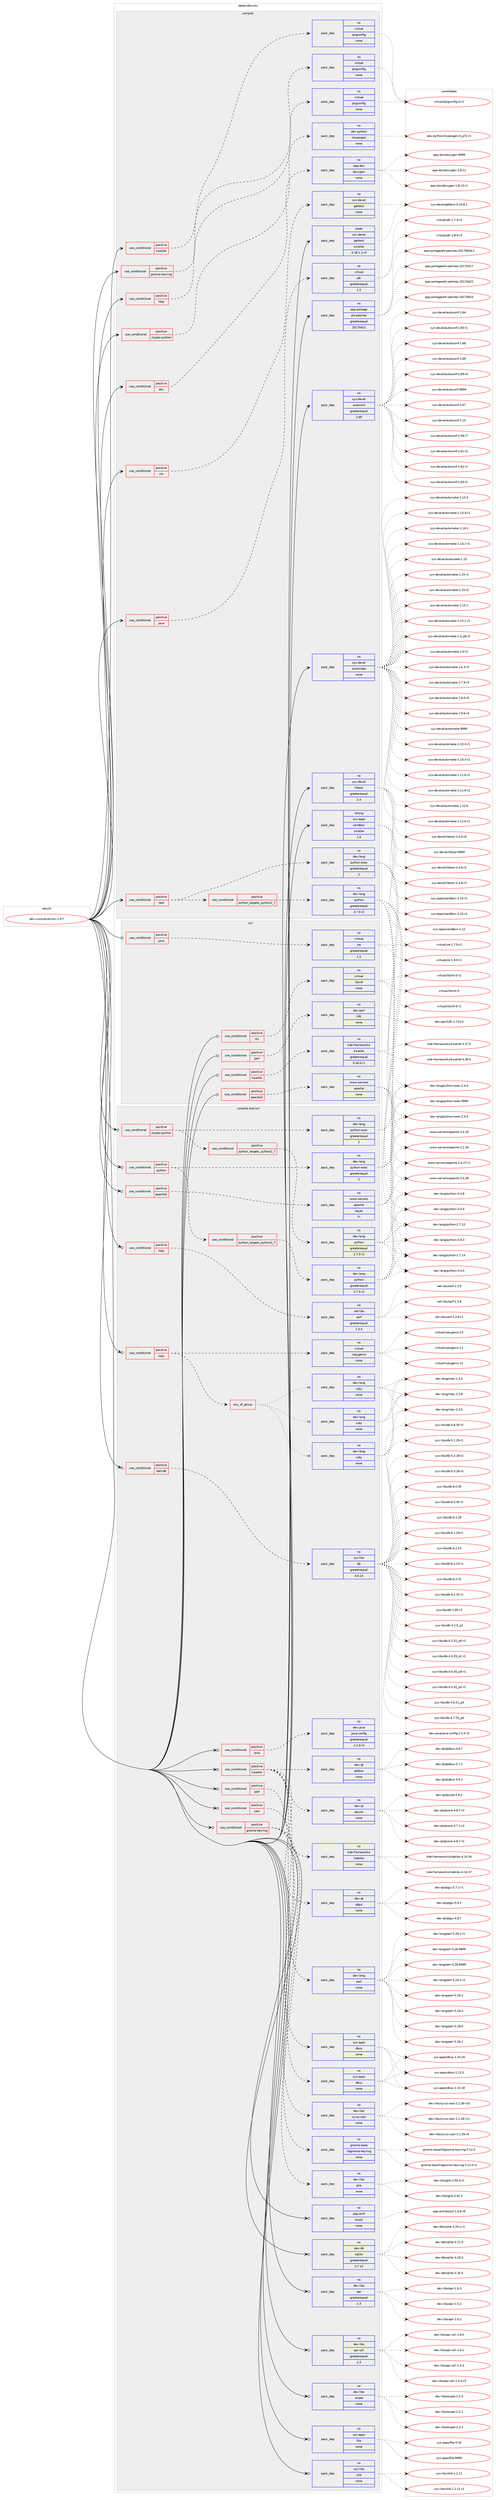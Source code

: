 digraph prolog {

# *************
# Graph options
# *************

newrank=true;
concentrate=true;
compound=true;
graph [rankdir=LR,fontname=Helvetica,fontsize=10,ranksep=1.5];#, ranksep=2.5, nodesep=0.2];
edge  [arrowhead=vee];
node  [fontname=Helvetica,fontsize=10];

# **********
# The ebuild
# **********

subgraph cluster_leftcol {
color=gray;
rank=same;
label=<<i>ebuild</i>>;
id [label="dev-vcs/subversion-1.9.7", color=red, width=4, href="../dev-vcs/subversion-1.9.7.svg"];
}

# ****************
# The dependencies
# ****************

subgraph cluster_midcol {
color=gray;
label=<<i>dependencies</i>>;
subgraph cluster_compile {
fillcolor="#eeeeee";
style=filled;
label=<<i>compile</i>>;
subgraph cond79510 {
dependency292052 [label=<<TABLE BORDER="0" CELLBORDER="1" CELLSPACING="0" CELLPADDING="4"><TR><TD ROWSPAN="3" CELLPADDING="10">use_conditional</TD></TR><TR><TD>positive</TD></TR><TR><TD>ctypes-python</TD></TR></TABLE>>, shape=none, color=red];
subgraph pack208206 {
dependency292053 [label=<<TABLE BORDER="0" CELLBORDER="1" CELLSPACING="0" CELLPADDING="4" WIDTH="220"><TR><TD ROWSPAN="6" CELLPADDING="30">pack_dep</TD></TR><TR><TD WIDTH="110">no</TD></TR><TR><TD>dev-python</TD></TR><TR><TD>ctypesgen</TD></TR><TR><TD>none</TD></TR><TR><TD></TD></TR></TABLE>>, shape=none, color=blue];
}
dependency292052:e -> dependency292053:w [weight=20,style="dashed",arrowhead="vee"];
}
id:e -> dependency292052:w [weight=20,style="solid",arrowhead="vee"];
subgraph cond79511 {
dependency292054 [label=<<TABLE BORDER="0" CELLBORDER="1" CELLSPACING="0" CELLPADDING="4"><TR><TD ROWSPAN="3" CELLPADDING="10">use_conditional</TD></TR><TR><TD>positive</TD></TR><TR><TD>doc</TD></TR></TABLE>>, shape=none, color=red];
subgraph pack208207 {
dependency292055 [label=<<TABLE BORDER="0" CELLBORDER="1" CELLSPACING="0" CELLPADDING="4" WIDTH="220"><TR><TD ROWSPAN="6" CELLPADDING="30">pack_dep</TD></TR><TR><TD WIDTH="110">no</TD></TR><TR><TD>app-doc</TD></TR><TR><TD>doxygen</TD></TR><TR><TD>none</TD></TR><TR><TD></TD></TR></TABLE>>, shape=none, color=blue];
}
dependency292054:e -> dependency292055:w [weight=20,style="dashed",arrowhead="vee"];
}
id:e -> dependency292054:w [weight=20,style="solid",arrowhead="vee"];
subgraph cond79512 {
dependency292056 [label=<<TABLE BORDER="0" CELLBORDER="1" CELLSPACING="0" CELLPADDING="4"><TR><TD ROWSPAN="3" CELLPADDING="10">use_conditional</TD></TR><TR><TD>positive</TD></TR><TR><TD>gnome-keyring</TD></TR></TABLE>>, shape=none, color=red];
subgraph pack208208 {
dependency292057 [label=<<TABLE BORDER="0" CELLBORDER="1" CELLSPACING="0" CELLPADDING="4" WIDTH="220"><TR><TD ROWSPAN="6" CELLPADDING="30">pack_dep</TD></TR><TR><TD WIDTH="110">no</TD></TR><TR><TD>virtual</TD></TR><TR><TD>pkgconfig</TD></TR><TR><TD>none</TD></TR><TR><TD></TD></TR></TABLE>>, shape=none, color=blue];
}
dependency292056:e -> dependency292057:w [weight=20,style="dashed",arrowhead="vee"];
}
id:e -> dependency292056:w [weight=20,style="solid",arrowhead="vee"];
subgraph cond79513 {
dependency292058 [label=<<TABLE BORDER="0" CELLBORDER="1" CELLSPACING="0" CELLPADDING="4"><TR><TD ROWSPAN="3" CELLPADDING="10">use_conditional</TD></TR><TR><TD>positive</TD></TR><TR><TD>http</TD></TR></TABLE>>, shape=none, color=red];
subgraph pack208209 {
dependency292059 [label=<<TABLE BORDER="0" CELLBORDER="1" CELLSPACING="0" CELLPADDING="4" WIDTH="220"><TR><TD ROWSPAN="6" CELLPADDING="30">pack_dep</TD></TR><TR><TD WIDTH="110">no</TD></TR><TR><TD>virtual</TD></TR><TR><TD>pkgconfig</TD></TR><TR><TD>none</TD></TR><TR><TD></TD></TR></TABLE>>, shape=none, color=blue];
}
dependency292058:e -> dependency292059:w [weight=20,style="dashed",arrowhead="vee"];
}
id:e -> dependency292058:w [weight=20,style="solid",arrowhead="vee"];
subgraph cond79514 {
dependency292060 [label=<<TABLE BORDER="0" CELLBORDER="1" CELLSPACING="0" CELLPADDING="4"><TR><TD ROWSPAN="3" CELLPADDING="10">use_conditional</TD></TR><TR><TD>positive</TD></TR><TR><TD>java</TD></TR></TABLE>>, shape=none, color=red];
subgraph pack208210 {
dependency292061 [label=<<TABLE BORDER="0" CELLBORDER="1" CELLSPACING="0" CELLPADDING="4" WIDTH="220"><TR><TD ROWSPAN="6" CELLPADDING="30">pack_dep</TD></TR><TR><TD WIDTH="110">no</TD></TR><TR><TD>virtual</TD></TR><TR><TD>jdk</TD></TR><TR><TD>greaterequal</TD></TR><TR><TD>1.5</TD></TR></TABLE>>, shape=none, color=blue];
}
dependency292060:e -> dependency292061:w [weight=20,style="dashed",arrowhead="vee"];
}
id:e -> dependency292060:w [weight=20,style="solid",arrowhead="vee"];
subgraph cond79515 {
dependency292062 [label=<<TABLE BORDER="0" CELLBORDER="1" CELLSPACING="0" CELLPADDING="4"><TR><TD ROWSPAN="3" CELLPADDING="10">use_conditional</TD></TR><TR><TD>positive</TD></TR><TR><TD>kwallet</TD></TR></TABLE>>, shape=none, color=red];
subgraph pack208211 {
dependency292063 [label=<<TABLE BORDER="0" CELLBORDER="1" CELLSPACING="0" CELLPADDING="4" WIDTH="220"><TR><TD ROWSPAN="6" CELLPADDING="30">pack_dep</TD></TR><TR><TD WIDTH="110">no</TD></TR><TR><TD>virtual</TD></TR><TR><TD>pkgconfig</TD></TR><TR><TD>none</TD></TR><TR><TD></TD></TR></TABLE>>, shape=none, color=blue];
}
dependency292062:e -> dependency292063:w [weight=20,style="dashed",arrowhead="vee"];
}
id:e -> dependency292062:w [weight=20,style="solid",arrowhead="vee"];
subgraph cond79516 {
dependency292064 [label=<<TABLE BORDER="0" CELLBORDER="1" CELLSPACING="0" CELLPADDING="4"><TR><TD ROWSPAN="3" CELLPADDING="10">use_conditional</TD></TR><TR><TD>positive</TD></TR><TR><TD>nls</TD></TR></TABLE>>, shape=none, color=red];
subgraph pack208212 {
dependency292065 [label=<<TABLE BORDER="0" CELLBORDER="1" CELLSPACING="0" CELLPADDING="4" WIDTH="220"><TR><TD ROWSPAN="6" CELLPADDING="30">pack_dep</TD></TR><TR><TD WIDTH="110">no</TD></TR><TR><TD>sys-devel</TD></TR><TR><TD>gettext</TD></TR><TR><TD>none</TD></TR><TR><TD></TD></TR></TABLE>>, shape=none, color=blue];
}
dependency292064:e -> dependency292065:w [weight=20,style="dashed",arrowhead="vee"];
}
id:e -> dependency292064:w [weight=20,style="solid",arrowhead="vee"];
subgraph cond79517 {
dependency292066 [label=<<TABLE BORDER="0" CELLBORDER="1" CELLSPACING="0" CELLPADDING="4"><TR><TD ROWSPAN="3" CELLPADDING="10">use_conditional</TD></TR><TR><TD>positive</TD></TR><TR><TD>test</TD></TR></TABLE>>, shape=none, color=red];
subgraph cond79518 {
dependency292067 [label=<<TABLE BORDER="0" CELLBORDER="1" CELLSPACING="0" CELLPADDING="4"><TR><TD ROWSPAN="3" CELLPADDING="10">use_conditional</TD></TR><TR><TD>positive</TD></TR><TR><TD>python_targets_python2_7</TD></TR></TABLE>>, shape=none, color=red];
subgraph pack208213 {
dependency292068 [label=<<TABLE BORDER="0" CELLBORDER="1" CELLSPACING="0" CELLPADDING="4" WIDTH="220"><TR><TD ROWSPAN="6" CELLPADDING="30">pack_dep</TD></TR><TR><TD WIDTH="110">no</TD></TR><TR><TD>dev-lang</TD></TR><TR><TD>python</TD></TR><TR><TD>greaterequal</TD></TR><TR><TD>2.7.5-r2</TD></TR></TABLE>>, shape=none, color=blue];
}
dependency292067:e -> dependency292068:w [weight=20,style="dashed",arrowhead="vee"];
}
dependency292066:e -> dependency292067:w [weight=20,style="dashed",arrowhead="vee"];
subgraph pack208214 {
dependency292069 [label=<<TABLE BORDER="0" CELLBORDER="1" CELLSPACING="0" CELLPADDING="4" WIDTH="220"><TR><TD ROWSPAN="6" CELLPADDING="30">pack_dep</TD></TR><TR><TD WIDTH="110">no</TD></TR><TR><TD>dev-lang</TD></TR><TR><TD>python-exec</TD></TR><TR><TD>greaterequal</TD></TR><TR><TD>2</TD></TR></TABLE>>, shape=none, color=blue];
}
dependency292066:e -> dependency292069:w [weight=20,style="dashed",arrowhead="vee"];
}
id:e -> dependency292066:w [weight=20,style="solid",arrowhead="vee"];
subgraph pack208215 {
dependency292070 [label=<<TABLE BORDER="0" CELLBORDER="1" CELLSPACING="0" CELLPADDING="4" WIDTH="220"><TR><TD ROWSPAN="6" CELLPADDING="30">pack_dep</TD></TR><TR><TD WIDTH="110">no</TD></TR><TR><TD>app-portage</TD></TR><TR><TD>elt-patches</TD></TR><TR><TD>greaterequal</TD></TR><TR><TD>20170422</TD></TR></TABLE>>, shape=none, color=blue];
}
id:e -> dependency292070:w [weight=20,style="solid",arrowhead="vee"];
subgraph pack208216 {
dependency292071 [label=<<TABLE BORDER="0" CELLBORDER="1" CELLSPACING="0" CELLPADDING="4" WIDTH="220"><TR><TD ROWSPAN="6" CELLPADDING="30">pack_dep</TD></TR><TR><TD WIDTH="110">no</TD></TR><TR><TD>sys-devel</TD></TR><TR><TD>autoconf</TD></TR><TR><TD>greaterequal</TD></TR><TR><TD>2.69</TD></TR></TABLE>>, shape=none, color=blue];
}
id:e -> dependency292071:w [weight=20,style="solid",arrowhead="vee"];
subgraph pack208217 {
dependency292072 [label=<<TABLE BORDER="0" CELLBORDER="1" CELLSPACING="0" CELLPADDING="4" WIDTH="220"><TR><TD ROWSPAN="6" CELLPADDING="30">pack_dep</TD></TR><TR><TD WIDTH="110">no</TD></TR><TR><TD>sys-devel</TD></TR><TR><TD>automake</TD></TR><TR><TD>none</TD></TR><TR><TD></TD></TR></TABLE>>, shape=none, color=blue];
}
id:e -> dependency292072:w [weight=20,style="solid",arrowhead="vee"];
subgraph pack208218 {
dependency292073 [label=<<TABLE BORDER="0" CELLBORDER="1" CELLSPACING="0" CELLPADDING="4" WIDTH="220"><TR><TD ROWSPAN="6" CELLPADDING="30">pack_dep</TD></TR><TR><TD WIDTH="110">no</TD></TR><TR><TD>sys-devel</TD></TR><TR><TD>libtool</TD></TR><TR><TD>greaterequal</TD></TR><TR><TD>2.4</TD></TR></TABLE>>, shape=none, color=blue];
}
id:e -> dependency292073:w [weight=20,style="solid",arrowhead="vee"];
subgraph pack208219 {
dependency292074 [label=<<TABLE BORDER="0" CELLBORDER="1" CELLSPACING="0" CELLPADDING="4" WIDTH="220"><TR><TD ROWSPAN="6" CELLPADDING="30">pack_dep</TD></TR><TR><TD WIDTH="110">strong</TD></TR><TR><TD>sys-apps</TD></TR><TR><TD>sandbox</TD></TR><TR><TD>smaller</TD></TR><TR><TD>1.6</TD></TR></TABLE>>, shape=none, color=blue];
}
id:e -> dependency292074:w [weight=20,style="solid",arrowhead="vee"];
subgraph pack208220 {
dependency292075 [label=<<TABLE BORDER="0" CELLBORDER="1" CELLSPACING="0" CELLPADDING="4" WIDTH="220"><TR><TD ROWSPAN="6" CELLPADDING="30">pack_dep</TD></TR><TR><TD WIDTH="110">weak</TD></TR><TR><TD>sys-devel</TD></TR><TR><TD>gettext</TD></TR><TR><TD>smaller</TD></TR><TR><TD>0.18.1.1-r3</TD></TR></TABLE>>, shape=none, color=blue];
}
id:e -> dependency292075:w [weight=20,style="solid",arrowhead="vee"];
}
subgraph cluster_compileandrun {
fillcolor="#eeeeee";
style=filled;
label=<<i>compile and run</i>>;
subgraph cond79519 {
dependency292076 [label=<<TABLE BORDER="0" CELLBORDER="1" CELLSPACING="0" CELLPADDING="4"><TR><TD ROWSPAN="3" CELLPADDING="10">use_conditional</TD></TR><TR><TD>positive</TD></TR><TR><TD>apache2</TD></TR></TABLE>>, shape=none, color=red];
subgraph pack208221 {
dependency292077 [label=<<TABLE BORDER="0" CELLBORDER="1" CELLSPACING="0" CELLPADDING="4" WIDTH="220"><TR><TD ROWSPAN="6" CELLPADDING="30">pack_dep</TD></TR><TR><TD WIDTH="110">no</TD></TR><TR><TD>www-servers</TD></TR><TR><TD>apache</TD></TR><TR><TD>equal</TD></TR><TR><TD>2*</TD></TR></TABLE>>, shape=none, color=blue];
}
dependency292076:e -> dependency292077:w [weight=20,style="dashed",arrowhead="vee"];
}
id:e -> dependency292076:w [weight=20,style="solid",arrowhead="odotvee"];
subgraph cond79520 {
dependency292078 [label=<<TABLE BORDER="0" CELLBORDER="1" CELLSPACING="0" CELLPADDING="4"><TR><TD ROWSPAN="3" CELLPADDING="10">use_conditional</TD></TR><TR><TD>positive</TD></TR><TR><TD>berkdb</TD></TR></TABLE>>, shape=none, color=red];
subgraph pack208222 {
dependency292079 [label=<<TABLE BORDER="0" CELLBORDER="1" CELLSPACING="0" CELLPADDING="4" WIDTH="220"><TR><TD ROWSPAN="6" CELLPADDING="30">pack_dep</TD></TR><TR><TD WIDTH="110">no</TD></TR><TR><TD>sys-libs</TD></TR><TR><TD>db</TD></TR><TR><TD>greaterequal</TD></TR><TR><TD>4.0.14</TD></TR></TABLE>>, shape=none, color=blue];
}
dependency292078:e -> dependency292079:w [weight=20,style="dashed",arrowhead="vee"];
}
id:e -> dependency292078:w [weight=20,style="solid",arrowhead="odotvee"];
subgraph cond79521 {
dependency292080 [label=<<TABLE BORDER="0" CELLBORDER="1" CELLSPACING="0" CELLPADDING="4"><TR><TD ROWSPAN="3" CELLPADDING="10">use_conditional</TD></TR><TR><TD>positive</TD></TR><TR><TD>ctypes-python</TD></TR></TABLE>>, shape=none, color=red];
subgraph cond79522 {
dependency292081 [label=<<TABLE BORDER="0" CELLBORDER="1" CELLSPACING="0" CELLPADDING="4"><TR><TD ROWSPAN="3" CELLPADDING="10">use_conditional</TD></TR><TR><TD>positive</TD></TR><TR><TD>python_targets_python2_7</TD></TR></TABLE>>, shape=none, color=red];
subgraph pack208223 {
dependency292082 [label=<<TABLE BORDER="0" CELLBORDER="1" CELLSPACING="0" CELLPADDING="4" WIDTH="220"><TR><TD ROWSPAN="6" CELLPADDING="30">pack_dep</TD></TR><TR><TD WIDTH="110">no</TD></TR><TR><TD>dev-lang</TD></TR><TR><TD>python</TD></TR><TR><TD>greaterequal</TD></TR><TR><TD>2.7.5-r2</TD></TR></TABLE>>, shape=none, color=blue];
}
dependency292081:e -> dependency292082:w [weight=20,style="dashed",arrowhead="vee"];
}
dependency292080:e -> dependency292081:w [weight=20,style="dashed",arrowhead="vee"];
subgraph pack208224 {
dependency292083 [label=<<TABLE BORDER="0" CELLBORDER="1" CELLSPACING="0" CELLPADDING="4" WIDTH="220"><TR><TD ROWSPAN="6" CELLPADDING="30">pack_dep</TD></TR><TR><TD WIDTH="110">no</TD></TR><TR><TD>dev-lang</TD></TR><TR><TD>python-exec</TD></TR><TR><TD>greaterequal</TD></TR><TR><TD>2</TD></TR></TABLE>>, shape=none, color=blue];
}
dependency292080:e -> dependency292083:w [weight=20,style="dashed",arrowhead="vee"];
}
id:e -> dependency292080:w [weight=20,style="solid",arrowhead="odotvee"];
subgraph cond79523 {
dependency292084 [label=<<TABLE BORDER="0" CELLBORDER="1" CELLSPACING="0" CELLPADDING="4"><TR><TD ROWSPAN="3" CELLPADDING="10">use_conditional</TD></TR><TR><TD>positive</TD></TR><TR><TD>gnome-keyring</TD></TR></TABLE>>, shape=none, color=red];
subgraph pack208225 {
dependency292085 [label=<<TABLE BORDER="0" CELLBORDER="1" CELLSPACING="0" CELLPADDING="4" WIDTH="220"><TR><TD ROWSPAN="6" CELLPADDING="30">pack_dep</TD></TR><TR><TD WIDTH="110">no</TD></TR><TR><TD>dev-libs</TD></TR><TR><TD>glib</TD></TR><TR><TD>none</TD></TR><TR><TD></TD></TR></TABLE>>, shape=none, color=blue];
}
dependency292084:e -> dependency292085:w [weight=20,style="dashed",arrowhead="vee"];
subgraph pack208226 {
dependency292086 [label=<<TABLE BORDER="0" CELLBORDER="1" CELLSPACING="0" CELLPADDING="4" WIDTH="220"><TR><TD ROWSPAN="6" CELLPADDING="30">pack_dep</TD></TR><TR><TD WIDTH="110">no</TD></TR><TR><TD>sys-apps</TD></TR><TR><TD>dbus</TD></TR><TR><TD>none</TD></TR><TR><TD></TD></TR></TABLE>>, shape=none, color=blue];
}
dependency292084:e -> dependency292086:w [weight=20,style="dashed",arrowhead="vee"];
subgraph pack208227 {
dependency292087 [label=<<TABLE BORDER="0" CELLBORDER="1" CELLSPACING="0" CELLPADDING="4" WIDTH="220"><TR><TD ROWSPAN="6" CELLPADDING="30">pack_dep</TD></TR><TR><TD WIDTH="110">no</TD></TR><TR><TD>gnome-base</TD></TR><TR><TD>libgnome-keyring</TD></TR><TR><TD>none</TD></TR><TR><TD></TD></TR></TABLE>>, shape=none, color=blue];
}
dependency292084:e -> dependency292087:w [weight=20,style="dashed",arrowhead="vee"];
}
id:e -> dependency292084:w [weight=20,style="solid",arrowhead="odotvee"];
subgraph cond79524 {
dependency292088 [label=<<TABLE BORDER="0" CELLBORDER="1" CELLSPACING="0" CELLPADDING="4"><TR><TD ROWSPAN="3" CELLPADDING="10">use_conditional</TD></TR><TR><TD>positive</TD></TR><TR><TD>http</TD></TR></TABLE>>, shape=none, color=red];
subgraph pack208228 {
dependency292089 [label=<<TABLE BORDER="0" CELLBORDER="1" CELLSPACING="0" CELLPADDING="4" WIDTH="220"><TR><TD ROWSPAN="6" CELLPADDING="30">pack_dep</TD></TR><TR><TD WIDTH="110">no</TD></TR><TR><TD>net-libs</TD></TR><TR><TD>serf</TD></TR><TR><TD>greaterequal</TD></TR><TR><TD>1.3.4</TD></TR></TABLE>>, shape=none, color=blue];
}
dependency292088:e -> dependency292089:w [weight=20,style="dashed",arrowhead="vee"];
}
id:e -> dependency292088:w [weight=20,style="solid",arrowhead="odotvee"];
subgraph cond79525 {
dependency292090 [label=<<TABLE BORDER="0" CELLBORDER="1" CELLSPACING="0" CELLPADDING="4"><TR><TD ROWSPAN="3" CELLPADDING="10">use_conditional</TD></TR><TR><TD>positive</TD></TR><TR><TD>java</TD></TR></TABLE>>, shape=none, color=red];
subgraph pack208229 {
dependency292091 [label=<<TABLE BORDER="0" CELLBORDER="1" CELLSPACING="0" CELLPADDING="4" WIDTH="220"><TR><TD ROWSPAN="6" CELLPADDING="30">pack_dep</TD></TR><TR><TD WIDTH="110">no</TD></TR><TR><TD>dev-java</TD></TR><TR><TD>java-config</TD></TR><TR><TD>greaterequal</TD></TR><TR><TD>2.2.0-r3</TD></TR></TABLE>>, shape=none, color=blue];
}
dependency292090:e -> dependency292091:w [weight=20,style="dashed",arrowhead="vee"];
}
id:e -> dependency292090:w [weight=20,style="solid",arrowhead="odotvee"];
subgraph cond79526 {
dependency292092 [label=<<TABLE BORDER="0" CELLBORDER="1" CELLSPACING="0" CELLPADDING="4"><TR><TD ROWSPAN="3" CELLPADDING="10">use_conditional</TD></TR><TR><TD>positive</TD></TR><TR><TD>kwallet</TD></TR></TABLE>>, shape=none, color=red];
subgraph pack208230 {
dependency292093 [label=<<TABLE BORDER="0" CELLBORDER="1" CELLSPACING="0" CELLPADDING="4" WIDTH="220"><TR><TD ROWSPAN="6" CELLPADDING="30">pack_dep</TD></TR><TR><TD WIDTH="110">no</TD></TR><TR><TD>sys-apps</TD></TR><TR><TD>dbus</TD></TR><TR><TD>none</TD></TR><TR><TD></TD></TR></TABLE>>, shape=none, color=blue];
}
dependency292092:e -> dependency292093:w [weight=20,style="dashed",arrowhead="vee"];
subgraph pack208231 {
dependency292094 [label=<<TABLE BORDER="0" CELLBORDER="1" CELLSPACING="0" CELLPADDING="4" WIDTH="220"><TR><TD ROWSPAN="6" CELLPADDING="30">pack_dep</TD></TR><TR><TD WIDTH="110">no</TD></TR><TR><TD>dev-qt</TD></TR><TR><TD>qtcore</TD></TR><TR><TD>none</TD></TR><TR><TD></TD></TR></TABLE>>, shape=none, color=blue];
}
dependency292092:e -> dependency292094:w [weight=20,style="dashed",arrowhead="vee"];
subgraph pack208232 {
dependency292095 [label=<<TABLE BORDER="0" CELLBORDER="1" CELLSPACING="0" CELLPADDING="4" WIDTH="220"><TR><TD ROWSPAN="6" CELLPADDING="30">pack_dep</TD></TR><TR><TD WIDTH="110">no</TD></TR><TR><TD>dev-qt</TD></TR><TR><TD>qtdbus</TD></TR><TR><TD>none</TD></TR><TR><TD></TD></TR></TABLE>>, shape=none, color=blue];
}
dependency292092:e -> dependency292095:w [weight=20,style="dashed",arrowhead="vee"];
subgraph pack208233 {
dependency292096 [label=<<TABLE BORDER="0" CELLBORDER="1" CELLSPACING="0" CELLPADDING="4" WIDTH="220"><TR><TD ROWSPAN="6" CELLPADDING="30">pack_dep</TD></TR><TR><TD WIDTH="110">no</TD></TR><TR><TD>dev-qt</TD></TR><TR><TD>qtgui</TD></TR><TR><TD>none</TD></TR><TR><TD></TD></TR></TABLE>>, shape=none, color=blue];
}
dependency292092:e -> dependency292096:w [weight=20,style="dashed",arrowhead="vee"];
subgraph pack208234 {
dependency292097 [label=<<TABLE BORDER="0" CELLBORDER="1" CELLSPACING="0" CELLPADDING="4" WIDTH="220"><TR><TD ROWSPAN="6" CELLPADDING="30">pack_dep</TD></TR><TR><TD WIDTH="110">no</TD></TR><TR><TD>kde-frameworks</TD></TR><TR><TD>kdelibs</TD></TR><TR><TD>none</TD></TR><TR><TD></TD></TR></TABLE>>, shape=none, color=blue];
}
dependency292092:e -> dependency292097:w [weight=20,style="dashed",arrowhead="vee"];
}
id:e -> dependency292092:w [weight=20,style="solid",arrowhead="odotvee"];
subgraph cond79527 {
dependency292098 [label=<<TABLE BORDER="0" CELLBORDER="1" CELLSPACING="0" CELLPADDING="4"><TR><TD ROWSPAN="3" CELLPADDING="10">use_conditional</TD></TR><TR><TD>positive</TD></TR><TR><TD>perl</TD></TR></TABLE>>, shape=none, color=red];
subgraph pack208235 {
dependency292099 [label=<<TABLE BORDER="0" CELLBORDER="1" CELLSPACING="0" CELLPADDING="4" WIDTH="220"><TR><TD ROWSPAN="6" CELLPADDING="30">pack_dep</TD></TR><TR><TD WIDTH="110">no</TD></TR><TR><TD>dev-lang</TD></TR><TR><TD>perl</TD></TR><TR><TD>none</TD></TR><TR><TD></TD></TR></TABLE>>, shape=none, color=blue];
}
dependency292098:e -> dependency292099:w [weight=20,style="dashed",arrowhead="vee"];
}
id:e -> dependency292098:w [weight=20,style="solid",arrowhead="odotvee"];
subgraph cond79528 {
dependency292100 [label=<<TABLE BORDER="0" CELLBORDER="1" CELLSPACING="0" CELLPADDING="4"><TR><TD ROWSPAN="3" CELLPADDING="10">use_conditional</TD></TR><TR><TD>positive</TD></TR><TR><TD>python</TD></TR></TABLE>>, shape=none, color=red];
subgraph cond79529 {
dependency292101 [label=<<TABLE BORDER="0" CELLBORDER="1" CELLSPACING="0" CELLPADDING="4"><TR><TD ROWSPAN="3" CELLPADDING="10">use_conditional</TD></TR><TR><TD>positive</TD></TR><TR><TD>python_targets_python2_7</TD></TR></TABLE>>, shape=none, color=red];
subgraph pack208236 {
dependency292102 [label=<<TABLE BORDER="0" CELLBORDER="1" CELLSPACING="0" CELLPADDING="4" WIDTH="220"><TR><TD ROWSPAN="6" CELLPADDING="30">pack_dep</TD></TR><TR><TD WIDTH="110">no</TD></TR><TR><TD>dev-lang</TD></TR><TR><TD>python</TD></TR><TR><TD>greaterequal</TD></TR><TR><TD>2.7.5-r2</TD></TR></TABLE>>, shape=none, color=blue];
}
dependency292101:e -> dependency292102:w [weight=20,style="dashed",arrowhead="vee"];
}
dependency292100:e -> dependency292101:w [weight=20,style="dashed",arrowhead="vee"];
subgraph pack208237 {
dependency292103 [label=<<TABLE BORDER="0" CELLBORDER="1" CELLSPACING="0" CELLPADDING="4" WIDTH="220"><TR><TD ROWSPAN="6" CELLPADDING="30">pack_dep</TD></TR><TR><TD WIDTH="110">no</TD></TR><TR><TD>dev-lang</TD></TR><TR><TD>python-exec</TD></TR><TR><TD>greaterequal</TD></TR><TR><TD>2</TD></TR></TABLE>>, shape=none, color=blue];
}
dependency292100:e -> dependency292103:w [weight=20,style="dashed",arrowhead="vee"];
}
id:e -> dependency292100:w [weight=20,style="solid",arrowhead="odotvee"];
subgraph cond79530 {
dependency292104 [label=<<TABLE BORDER="0" CELLBORDER="1" CELLSPACING="0" CELLPADDING="4"><TR><TD ROWSPAN="3" CELLPADDING="10">use_conditional</TD></TR><TR><TD>positive</TD></TR><TR><TD>ruby</TD></TR></TABLE>>, shape=none, color=red];
subgraph any4284 {
dependency292105 [label=<<TABLE BORDER="0" CELLBORDER="1" CELLSPACING="0" CELLPADDING="4"><TR><TD CELLPADDING="10">any_of_group</TD></TR></TABLE>>, shape=none, color=red];subgraph pack208238 {
dependency292106 [label=<<TABLE BORDER="0" CELLBORDER="1" CELLSPACING="0" CELLPADDING="4" WIDTH="220"><TR><TD ROWSPAN="6" CELLPADDING="30">pack_dep</TD></TR><TR><TD WIDTH="110">no</TD></TR><TR><TD>dev-lang</TD></TR><TR><TD>ruby</TD></TR><TR><TD>none</TD></TR><TR><TD></TD></TR></TABLE>>, shape=none, color=blue];
}
dependency292105:e -> dependency292106:w [weight=20,style="dotted",arrowhead="oinv"];
subgraph pack208239 {
dependency292107 [label=<<TABLE BORDER="0" CELLBORDER="1" CELLSPACING="0" CELLPADDING="4" WIDTH="220"><TR><TD ROWSPAN="6" CELLPADDING="30">pack_dep</TD></TR><TR><TD WIDTH="110">no</TD></TR><TR><TD>dev-lang</TD></TR><TR><TD>ruby</TD></TR><TR><TD>none</TD></TR><TR><TD></TD></TR></TABLE>>, shape=none, color=blue];
}
dependency292105:e -> dependency292107:w [weight=20,style="dotted",arrowhead="oinv"];
subgraph pack208240 {
dependency292108 [label=<<TABLE BORDER="0" CELLBORDER="1" CELLSPACING="0" CELLPADDING="4" WIDTH="220"><TR><TD ROWSPAN="6" CELLPADDING="30">pack_dep</TD></TR><TR><TD WIDTH="110">no</TD></TR><TR><TD>dev-lang</TD></TR><TR><TD>ruby</TD></TR><TR><TD>none</TD></TR><TR><TD></TD></TR></TABLE>>, shape=none, color=blue];
}
dependency292105:e -> dependency292108:w [weight=20,style="dotted",arrowhead="oinv"];
}
dependency292104:e -> dependency292105:w [weight=20,style="dashed",arrowhead="vee"];
subgraph pack208241 {
dependency292109 [label=<<TABLE BORDER="0" CELLBORDER="1" CELLSPACING="0" CELLPADDING="4" WIDTH="220"><TR><TD ROWSPAN="6" CELLPADDING="30">pack_dep</TD></TR><TR><TD WIDTH="110">no</TD></TR><TR><TD>virtual</TD></TR><TR><TD>rubygems</TD></TR><TR><TD>none</TD></TR><TR><TD></TD></TR></TABLE>>, shape=none, color=blue];
}
dependency292104:e -> dependency292109:w [weight=20,style="dashed",arrowhead="vee"];
}
id:e -> dependency292104:w [weight=20,style="solid",arrowhead="odotvee"];
subgraph cond79531 {
dependency292110 [label=<<TABLE BORDER="0" CELLBORDER="1" CELLSPACING="0" CELLPADDING="4"><TR><TD ROWSPAN="3" CELLPADDING="10">use_conditional</TD></TR><TR><TD>positive</TD></TR><TR><TD>sasl</TD></TR></TABLE>>, shape=none, color=red];
subgraph pack208242 {
dependency292111 [label=<<TABLE BORDER="0" CELLBORDER="1" CELLSPACING="0" CELLPADDING="4" WIDTH="220"><TR><TD ROWSPAN="6" CELLPADDING="30">pack_dep</TD></TR><TR><TD WIDTH="110">no</TD></TR><TR><TD>dev-libs</TD></TR><TR><TD>cyrus-sasl</TD></TR><TR><TD>none</TD></TR><TR><TD></TD></TR></TABLE>>, shape=none, color=blue];
}
dependency292110:e -> dependency292111:w [weight=20,style="dashed",arrowhead="vee"];
}
id:e -> dependency292110:w [weight=20,style="solid",arrowhead="odotvee"];
subgraph pack208243 {
dependency292112 [label=<<TABLE BORDER="0" CELLBORDER="1" CELLSPACING="0" CELLPADDING="4" WIDTH="220"><TR><TD ROWSPAN="6" CELLPADDING="30">pack_dep</TD></TR><TR><TD WIDTH="110">no</TD></TR><TR><TD>app-arch</TD></TR><TR><TD>bzip2</TD></TR><TR><TD>none</TD></TR><TR><TD></TD></TR></TABLE>>, shape=none, color=blue];
}
id:e -> dependency292112:w [weight=20,style="solid",arrowhead="odotvee"];
subgraph pack208244 {
dependency292113 [label=<<TABLE BORDER="0" CELLBORDER="1" CELLSPACING="0" CELLPADDING="4" WIDTH="220"><TR><TD ROWSPAN="6" CELLPADDING="30">pack_dep</TD></TR><TR><TD WIDTH="110">no</TD></TR><TR><TD>dev-db</TD></TR><TR><TD>sqlite</TD></TR><TR><TD>greaterequal</TD></TR><TR><TD>3.7.12</TD></TR></TABLE>>, shape=none, color=blue];
}
id:e -> dependency292113:w [weight=20,style="solid",arrowhead="odotvee"];
subgraph pack208245 {
dependency292114 [label=<<TABLE BORDER="0" CELLBORDER="1" CELLSPACING="0" CELLPADDING="4" WIDTH="220"><TR><TD ROWSPAN="6" CELLPADDING="30">pack_dep</TD></TR><TR><TD WIDTH="110">no</TD></TR><TR><TD>dev-libs</TD></TR><TR><TD>apr</TD></TR><TR><TD>greaterequal</TD></TR><TR><TD>1.3</TD></TR></TABLE>>, shape=none, color=blue];
}
id:e -> dependency292114:w [weight=20,style="solid",arrowhead="odotvee"];
subgraph pack208246 {
dependency292115 [label=<<TABLE BORDER="0" CELLBORDER="1" CELLSPACING="0" CELLPADDING="4" WIDTH="220"><TR><TD ROWSPAN="6" CELLPADDING="30">pack_dep</TD></TR><TR><TD WIDTH="110">no</TD></TR><TR><TD>dev-libs</TD></TR><TR><TD>apr-util</TD></TR><TR><TD>greaterequal</TD></TR><TR><TD>1.3</TD></TR></TABLE>>, shape=none, color=blue];
}
id:e -> dependency292115:w [weight=20,style="solid",arrowhead="odotvee"];
subgraph pack208247 {
dependency292116 [label=<<TABLE BORDER="0" CELLBORDER="1" CELLSPACING="0" CELLPADDING="4" WIDTH="220"><TR><TD ROWSPAN="6" CELLPADDING="30">pack_dep</TD></TR><TR><TD WIDTH="110">no</TD></TR><TR><TD>dev-libs</TD></TR><TR><TD>expat</TD></TR><TR><TD>none</TD></TR><TR><TD></TD></TR></TABLE>>, shape=none, color=blue];
}
id:e -> dependency292116:w [weight=20,style="solid",arrowhead="odotvee"];
subgraph pack208248 {
dependency292117 [label=<<TABLE BORDER="0" CELLBORDER="1" CELLSPACING="0" CELLPADDING="4" WIDTH="220"><TR><TD ROWSPAN="6" CELLPADDING="30">pack_dep</TD></TR><TR><TD WIDTH="110">no</TD></TR><TR><TD>sys-apps</TD></TR><TR><TD>file</TD></TR><TR><TD>none</TD></TR><TR><TD></TD></TR></TABLE>>, shape=none, color=blue];
}
id:e -> dependency292117:w [weight=20,style="solid",arrowhead="odotvee"];
subgraph pack208249 {
dependency292118 [label=<<TABLE BORDER="0" CELLBORDER="1" CELLSPACING="0" CELLPADDING="4" WIDTH="220"><TR><TD ROWSPAN="6" CELLPADDING="30">pack_dep</TD></TR><TR><TD WIDTH="110">no</TD></TR><TR><TD>sys-libs</TD></TR><TR><TD>zlib</TD></TR><TR><TD>none</TD></TR><TR><TD></TD></TR></TABLE>>, shape=none, color=blue];
}
id:e -> dependency292118:w [weight=20,style="solid",arrowhead="odotvee"];
}
subgraph cluster_run {
fillcolor="#eeeeee";
style=filled;
label=<<i>run</i>>;
subgraph cond79532 {
dependency292119 [label=<<TABLE BORDER="0" CELLBORDER="1" CELLSPACING="0" CELLPADDING="4"><TR><TD ROWSPAN="3" CELLPADDING="10">use_conditional</TD></TR><TR><TD>positive</TD></TR><TR><TD>apache2</TD></TR></TABLE>>, shape=none, color=red];
subgraph pack208250 {
dependency292120 [label=<<TABLE BORDER="0" CELLBORDER="1" CELLSPACING="0" CELLPADDING="4" WIDTH="220"><TR><TD ROWSPAN="6" CELLPADDING="30">pack_dep</TD></TR><TR><TD WIDTH="110">no</TD></TR><TR><TD>www-servers</TD></TR><TR><TD>apache</TD></TR><TR><TD>none</TD></TR><TR><TD></TD></TR></TABLE>>, shape=none, color=blue];
}
dependency292119:e -> dependency292120:w [weight=20,style="dashed",arrowhead="vee"];
}
id:e -> dependency292119:w [weight=20,style="solid",arrowhead="odot"];
subgraph cond79533 {
dependency292121 [label=<<TABLE BORDER="0" CELLBORDER="1" CELLSPACING="0" CELLPADDING="4"><TR><TD ROWSPAN="3" CELLPADDING="10">use_conditional</TD></TR><TR><TD>positive</TD></TR><TR><TD>java</TD></TR></TABLE>>, shape=none, color=red];
subgraph pack208251 {
dependency292122 [label=<<TABLE BORDER="0" CELLBORDER="1" CELLSPACING="0" CELLPADDING="4" WIDTH="220"><TR><TD ROWSPAN="6" CELLPADDING="30">pack_dep</TD></TR><TR><TD WIDTH="110">no</TD></TR><TR><TD>virtual</TD></TR><TR><TD>jre</TD></TR><TR><TD>greaterequal</TD></TR><TR><TD>1.5</TD></TR></TABLE>>, shape=none, color=blue];
}
dependency292121:e -> dependency292122:w [weight=20,style="dashed",arrowhead="vee"];
}
id:e -> dependency292121:w [weight=20,style="solid",arrowhead="odot"];
subgraph cond79534 {
dependency292123 [label=<<TABLE BORDER="0" CELLBORDER="1" CELLSPACING="0" CELLPADDING="4"><TR><TD ROWSPAN="3" CELLPADDING="10">use_conditional</TD></TR><TR><TD>positive</TD></TR><TR><TD>kwallet</TD></TR></TABLE>>, shape=none, color=red];
subgraph pack208252 {
dependency292124 [label=<<TABLE BORDER="0" CELLBORDER="1" CELLSPACING="0" CELLPADDING="4" WIDTH="220"><TR><TD ROWSPAN="6" CELLPADDING="30">pack_dep</TD></TR><TR><TD WIDTH="110">no</TD></TR><TR><TD>kde-frameworks</TD></TR><TR><TD>kwallet</TD></TR><TR><TD>greaterequal</TD></TR><TR><TD>5.34.0-r1</TD></TR></TABLE>>, shape=none, color=blue];
}
dependency292123:e -> dependency292124:w [weight=20,style="dashed",arrowhead="vee"];
}
id:e -> dependency292123:w [weight=20,style="solid",arrowhead="odot"];
subgraph cond79535 {
dependency292125 [label=<<TABLE BORDER="0" CELLBORDER="1" CELLSPACING="0" CELLPADDING="4"><TR><TD ROWSPAN="3" CELLPADDING="10">use_conditional</TD></TR><TR><TD>positive</TD></TR><TR><TD>nls</TD></TR></TABLE>>, shape=none, color=red];
subgraph pack208253 {
dependency292126 [label=<<TABLE BORDER="0" CELLBORDER="1" CELLSPACING="0" CELLPADDING="4" WIDTH="220"><TR><TD ROWSPAN="6" CELLPADDING="30">pack_dep</TD></TR><TR><TD WIDTH="110">no</TD></TR><TR><TD>virtual</TD></TR><TR><TD>libintl</TD></TR><TR><TD>none</TD></TR><TR><TD></TD></TR></TABLE>>, shape=none, color=blue];
}
dependency292125:e -> dependency292126:w [weight=20,style="dashed",arrowhead="vee"];
}
id:e -> dependency292125:w [weight=20,style="solid",arrowhead="odot"];
subgraph cond79536 {
dependency292127 [label=<<TABLE BORDER="0" CELLBORDER="1" CELLSPACING="0" CELLPADDING="4"><TR><TD ROWSPAN="3" CELLPADDING="10">use_conditional</TD></TR><TR><TD>positive</TD></TR><TR><TD>perl</TD></TR></TABLE>>, shape=none, color=red];
subgraph pack208254 {
dependency292128 [label=<<TABLE BORDER="0" CELLBORDER="1" CELLSPACING="0" CELLPADDING="4" WIDTH="220"><TR><TD ROWSPAN="6" CELLPADDING="30">pack_dep</TD></TR><TR><TD WIDTH="110">no</TD></TR><TR><TD>dev-perl</TD></TR><TR><TD>URI</TD></TR><TR><TD>none</TD></TR><TR><TD></TD></TR></TABLE>>, shape=none, color=blue];
}
dependency292127:e -> dependency292128:w [weight=20,style="dashed",arrowhead="vee"];
}
id:e -> dependency292127:w [weight=20,style="solid",arrowhead="odot"];
}
}

# **************
# The candidates
# **************

subgraph cluster_choices {
rank=same;
color=gray;
label=<<i>candidates</i>>;

subgraph choice208206 {
color=black;
nodesep=1;
choice10010111845112121116104111110479911612111210111510310111045489511255504511449 [label="dev-python/ctypesgen-0_p72-r1", color=red, width=4,href="../dev-python/ctypesgen-0_p72-r1.svg"];
dependency292053:e -> choice10010111845112121116104111110479911612111210111510310111045489511255504511449:w [style=dotted,weight="100"];
}
subgraph choice208207 {
color=black;
nodesep=1;
choice9711211245100111994710011112012110310111045494656464950 [label="app-doc/doxygen-1.8.12", color=red, width=4,href="../app-doc/doxygen-1.8.12.svg"];
choice97112112451001119947100111120121103101110454946564649514511449 [label="app-doc/doxygen-1.8.13-r1", color=red, width=4,href="../app-doc/doxygen-1.8.13-r1.svg"];
choice971121124510011199471001111201211031011104557575757 [label="app-doc/doxygen-9999", color=red, width=4,href="../app-doc/doxygen-9999.svg"];
dependency292055:e -> choice9711211245100111994710011112012110310111045494656464950:w [style=dotted,weight="100"];
dependency292055:e -> choice97112112451001119947100111120121103101110454946564649514511449:w [style=dotted,weight="100"];
dependency292055:e -> choice971121124510011199471001111201211031011104557575757:w [style=dotted,weight="100"];
}
subgraph choice208208 {
color=black;
nodesep=1;
choice11810511411611797108471121071039911111010210510345484511449 [label="virtual/pkgconfig-0-r1", color=red, width=4,href="../virtual/pkgconfig-0-r1.svg"];
dependency292057:e -> choice11810511411611797108471121071039911111010210510345484511449:w [style=dotted,weight="100"];
}
subgraph choice208209 {
color=black;
nodesep=1;
choice11810511411611797108471121071039911111010210510345484511449 [label="virtual/pkgconfig-0-r1", color=red, width=4,href="../virtual/pkgconfig-0-r1.svg"];
dependency292059:e -> choice11810511411611797108471121071039911111010210510345484511449:w [style=dotted,weight="100"];
}
subgraph choice208210 {
color=black;
nodesep=1;
choice11810511411611797108471061001074549465546484511450 [label="virtual/jdk-1.7.0-r2", color=red, width=4,href="../virtual/jdk-1.7.0-r2.svg"];
choice11810511411611797108471061001074549465646484511451 [label="virtual/jdk-1.8.0-r3", color=red, width=4,href="../virtual/jdk-1.8.0-r3.svg"];
dependency292061:e -> choice11810511411611797108471061001074549465546484511450:w [style=dotted,weight="100"];
dependency292061:e -> choice11810511411611797108471061001074549465646484511451:w [style=dotted,weight="100"];
}
subgraph choice208211 {
color=black;
nodesep=1;
choice11810511411611797108471121071039911111010210510345484511449 [label="virtual/pkgconfig-0-r1", color=red, width=4,href="../virtual/pkgconfig-0-r1.svg"];
dependency292063:e -> choice11810511411611797108471121071039911111010210510345484511449:w [style=dotted,weight="100"];
}
subgraph choice208212 {
color=black;
nodesep=1;
choice1151211154510010111810110847103101116116101120116454846495746564649 [label="sys-devel/gettext-0.19.8.1", color=red, width=4,href="../sys-devel/gettext-0.19.8.1.svg"];
dependency292065:e -> choice1151211154510010111810110847103101116116101120116454846495746564649:w [style=dotted,weight="100"];
}
subgraph choice208213 {
color=black;
nodesep=1;
choice10010111845108971101034711212111610411111045504655464950 [label="dev-lang/python-2.7.12", color=red, width=4,href="../dev-lang/python-2.7.12.svg"];
choice10010111845108971101034711212111610411111045504655464952 [label="dev-lang/python-2.7.14", color=red, width=4,href="../dev-lang/python-2.7.14.svg"];
choice100101118451089711010347112121116104111110455146524653 [label="dev-lang/python-3.4.5", color=red, width=4,href="../dev-lang/python-3.4.5.svg"];
choice100101118451089711010347112121116104111110455146524654 [label="dev-lang/python-3.4.6", color=red, width=4,href="../dev-lang/python-3.4.6.svg"];
choice100101118451089711010347112121116104111110455146534652 [label="dev-lang/python-3.5.4", color=red, width=4,href="../dev-lang/python-3.5.4.svg"];
choice100101118451089711010347112121116104111110455146544651 [label="dev-lang/python-3.6.3", color=red, width=4,href="../dev-lang/python-3.6.3.svg"];
dependency292068:e -> choice10010111845108971101034711212111610411111045504655464950:w [style=dotted,weight="100"];
dependency292068:e -> choice10010111845108971101034711212111610411111045504655464952:w [style=dotted,weight="100"];
dependency292068:e -> choice100101118451089711010347112121116104111110455146524653:w [style=dotted,weight="100"];
dependency292068:e -> choice100101118451089711010347112121116104111110455146524654:w [style=dotted,weight="100"];
dependency292068:e -> choice100101118451089711010347112121116104111110455146534652:w [style=dotted,weight="100"];
dependency292068:e -> choice100101118451089711010347112121116104111110455146544651:w [style=dotted,weight="100"];
}
subgraph choice208214 {
color=black;
nodesep=1;
choice1001011184510897110103471121211161041111104510112010199455046524652 [label="dev-lang/python-exec-2.4.4", color=red, width=4,href="../dev-lang/python-exec-2.4.4.svg"];
choice1001011184510897110103471121211161041111104510112010199455046524653 [label="dev-lang/python-exec-2.4.5", color=red, width=4,href="../dev-lang/python-exec-2.4.5.svg"];
choice10010111845108971101034711212111610411111045101120101994557575757 [label="dev-lang/python-exec-9999", color=red, width=4,href="../dev-lang/python-exec-9999.svg"];
dependency292069:e -> choice1001011184510897110103471121211161041111104510112010199455046524652:w [style=dotted,weight="100"];
dependency292069:e -> choice1001011184510897110103471121211161041111104510112010199455046524653:w [style=dotted,weight="100"];
dependency292069:e -> choice10010111845108971101034711212111610411111045101120101994557575757:w [style=dotted,weight="100"];
}
subgraph choice208215 {
color=black;
nodesep=1;
choice97112112451121111141169710310147101108116451129711699104101115455048495548514955 [label="app-portage/elt-patches-20170317", color=red, width=4,href="../app-portage/elt-patches-20170317.svg"];
choice97112112451121111141169710310147101108116451129711699104101115455048495548525050 [label="app-portage/elt-patches-20170422", color=red, width=4,href="../app-portage/elt-patches-20170422.svg"];
choice97112112451121111141169710310147101108116451129711699104101115455048495548564953 [label="app-portage/elt-patches-20170815", color=red, width=4,href="../app-portage/elt-patches-20170815.svg"];
choice971121124511211111411697103101471011081164511297116991041011154550484955485650544649 [label="app-portage/elt-patches-20170826.1", color=red, width=4,href="../app-portage/elt-patches-20170826.1.svg"];
dependency292070:e -> choice97112112451121111141169710310147101108116451129711699104101115455048495548514955:w [style=dotted,weight="100"];
dependency292070:e -> choice97112112451121111141169710310147101108116451129711699104101115455048495548525050:w [style=dotted,weight="100"];
dependency292070:e -> choice97112112451121111141169710310147101108116451129711699104101115455048495548564953:w [style=dotted,weight="100"];
dependency292070:e -> choice971121124511211111411697103101471011081164511297116991041011154550484955485650544649:w [style=dotted,weight="100"];
}
subgraph choice208216 {
color=black;
nodesep=1;
choice115121115451001011181011084797117116111991111101024550464951 [label="sys-devel/autoconf-2.13", color=red, width=4,href="../sys-devel/autoconf-2.13.svg"];
choice1151211154510010111810110847971171161119911111010245504653574511455 [label="sys-devel/autoconf-2.59-r7", color=red, width=4,href="../sys-devel/autoconf-2.59-r7.svg"];
choice1151211154510010111810110847971171161119911111010245504654494511450 [label="sys-devel/autoconf-2.61-r2", color=red, width=4,href="../sys-devel/autoconf-2.61-r2.svg"];
choice1151211154510010111810110847971171161119911111010245504654504511449 [label="sys-devel/autoconf-2.62-r1", color=red, width=4,href="../sys-devel/autoconf-2.62-r1.svg"];
choice1151211154510010111810110847971171161119911111010245504654514511449 [label="sys-devel/autoconf-2.63-r1", color=red, width=4,href="../sys-devel/autoconf-2.63-r1.svg"];
choice115121115451001011181011084797117116111991111101024550465452 [label="sys-devel/autoconf-2.64", color=red, width=4,href="../sys-devel/autoconf-2.64.svg"];
choice1151211154510010111810110847971171161119911111010245504654534511449 [label="sys-devel/autoconf-2.65-r1", color=red, width=4,href="../sys-devel/autoconf-2.65-r1.svg"];
choice115121115451001011181011084797117116111991111101024550465455 [label="sys-devel/autoconf-2.67", color=red, width=4,href="../sys-devel/autoconf-2.67.svg"];
choice115121115451001011181011084797117116111991111101024550465456 [label="sys-devel/autoconf-2.68", color=red, width=4,href="../sys-devel/autoconf-2.68.svg"];
choice115121115451001011181011084797117116111991111101024550465457 [label="sys-devel/autoconf-2.69", color=red, width=4,href="../sys-devel/autoconf-2.69.svg"];
choice1151211154510010111810110847971171161119911111010245504654574511452 [label="sys-devel/autoconf-2.69-r4", color=red, width=4,href="../sys-devel/autoconf-2.69-r4.svg"];
choice115121115451001011181011084797117116111991111101024557575757 [label="sys-devel/autoconf-9999", color=red, width=4,href="../sys-devel/autoconf-9999.svg"];
dependency292071:e -> choice115121115451001011181011084797117116111991111101024550464951:w [style=dotted,weight="100"];
dependency292071:e -> choice1151211154510010111810110847971171161119911111010245504653574511455:w [style=dotted,weight="100"];
dependency292071:e -> choice1151211154510010111810110847971171161119911111010245504654494511450:w [style=dotted,weight="100"];
dependency292071:e -> choice1151211154510010111810110847971171161119911111010245504654504511449:w [style=dotted,weight="100"];
dependency292071:e -> choice1151211154510010111810110847971171161119911111010245504654514511449:w [style=dotted,weight="100"];
dependency292071:e -> choice115121115451001011181011084797117116111991111101024550465452:w [style=dotted,weight="100"];
dependency292071:e -> choice1151211154510010111810110847971171161119911111010245504654534511449:w [style=dotted,weight="100"];
dependency292071:e -> choice115121115451001011181011084797117116111991111101024550465455:w [style=dotted,weight="100"];
dependency292071:e -> choice115121115451001011181011084797117116111991111101024550465456:w [style=dotted,weight="100"];
dependency292071:e -> choice115121115451001011181011084797117116111991111101024550465457:w [style=dotted,weight="100"];
dependency292071:e -> choice1151211154510010111810110847971171161119911111010245504654574511452:w [style=dotted,weight="100"];
dependency292071:e -> choice115121115451001011181011084797117116111991111101024557575757:w [style=dotted,weight="100"];
}
subgraph choice208217 {
color=black;
nodesep=1;
choice11512111545100101118101108479711711611110997107101454946494846514511449 [label="sys-devel/automake-1.10.3-r1", color=red, width=4,href="../sys-devel/automake-1.10.3-r1.svg"];
choice11512111545100101118101108479711711611110997107101454946494846514511450 [label="sys-devel/automake-1.10.3-r2", color=red, width=4,href="../sys-devel/automake-1.10.3-r2.svg"];
choice11512111545100101118101108479711711611110997107101454946494946544511449 [label="sys-devel/automake-1.11.6-r1", color=red, width=4,href="../sys-devel/automake-1.11.6-r1.svg"];
choice11512111545100101118101108479711711611110997107101454946494946544511450 [label="sys-devel/automake-1.11.6-r2", color=red, width=4,href="../sys-devel/automake-1.11.6-r2.svg"];
choice1151211154510010111810110847971171161111099710710145494649504654 [label="sys-devel/automake-1.12.6", color=red, width=4,href="../sys-devel/automake-1.12.6.svg"];
choice11512111545100101118101108479711711611110997107101454946495046544511449 [label="sys-devel/automake-1.12.6-r1", color=red, width=4,href="../sys-devel/automake-1.12.6-r1.svg"];
choice1151211154510010111810110847971171161111099710710145494649514652 [label="sys-devel/automake-1.13.4", color=red, width=4,href="../sys-devel/automake-1.13.4.svg"];
choice11512111545100101118101108479711711611110997107101454946495146524511449 [label="sys-devel/automake-1.13.4-r1", color=red, width=4,href="../sys-devel/automake-1.13.4-r1.svg"];
choice1151211154510010111810110847971171161111099710710145494649524649 [label="sys-devel/automake-1.14.1", color=red, width=4,href="../sys-devel/automake-1.14.1.svg"];
choice11512111545100101118101108479711711611110997107101454946495246494511449 [label="sys-devel/automake-1.14.1-r1", color=red, width=4,href="../sys-devel/automake-1.14.1-r1.svg"];
choice115121115451001011181011084797117116111109971071014549464953 [label="sys-devel/automake-1.15", color=red, width=4,href="../sys-devel/automake-1.15.svg"];
choice1151211154510010111810110847971171161111099710710145494649534511449 [label="sys-devel/automake-1.15-r1", color=red, width=4,href="../sys-devel/automake-1.15-r1.svg"];
choice1151211154510010111810110847971171161111099710710145494649534511450 [label="sys-devel/automake-1.15-r2", color=red, width=4,href="../sys-devel/automake-1.15-r2.svg"];
choice1151211154510010111810110847971171161111099710710145494649534649 [label="sys-devel/automake-1.15.1", color=red, width=4,href="../sys-devel/automake-1.15.1.svg"];
choice11512111545100101118101108479711711611110997107101454946495346494511449 [label="sys-devel/automake-1.15.1-r1", color=red, width=4,href="../sys-devel/automake-1.15.1-r1.svg"];
choice115121115451001011181011084797117116111109971071014549465295112544511450 [label="sys-devel/automake-1.4_p6-r2", color=red, width=4,href="../sys-devel/automake-1.4_p6-r2.svg"];
choice11512111545100101118101108479711711611110997107101454946534511450 [label="sys-devel/automake-1.5-r2", color=red, width=4,href="../sys-devel/automake-1.5-r2.svg"];
choice115121115451001011181011084797117116111109971071014549465446514511450 [label="sys-devel/automake-1.6.3-r2", color=red, width=4,href="../sys-devel/automake-1.6.3-r2.svg"];
choice115121115451001011181011084797117116111109971071014549465546574511451 [label="sys-devel/automake-1.7.9-r3", color=red, width=4,href="../sys-devel/automake-1.7.9-r3.svg"];
choice115121115451001011181011084797117116111109971071014549465646534511453 [label="sys-devel/automake-1.8.5-r5", color=red, width=4,href="../sys-devel/automake-1.8.5-r5.svg"];
choice115121115451001011181011084797117116111109971071014549465746544511452 [label="sys-devel/automake-1.9.6-r4", color=red, width=4,href="../sys-devel/automake-1.9.6-r4.svg"];
choice115121115451001011181011084797117116111109971071014557575757 [label="sys-devel/automake-9999", color=red, width=4,href="../sys-devel/automake-9999.svg"];
dependency292072:e -> choice11512111545100101118101108479711711611110997107101454946494846514511449:w [style=dotted,weight="100"];
dependency292072:e -> choice11512111545100101118101108479711711611110997107101454946494846514511450:w [style=dotted,weight="100"];
dependency292072:e -> choice11512111545100101118101108479711711611110997107101454946494946544511449:w [style=dotted,weight="100"];
dependency292072:e -> choice11512111545100101118101108479711711611110997107101454946494946544511450:w [style=dotted,weight="100"];
dependency292072:e -> choice1151211154510010111810110847971171161111099710710145494649504654:w [style=dotted,weight="100"];
dependency292072:e -> choice11512111545100101118101108479711711611110997107101454946495046544511449:w [style=dotted,weight="100"];
dependency292072:e -> choice1151211154510010111810110847971171161111099710710145494649514652:w [style=dotted,weight="100"];
dependency292072:e -> choice11512111545100101118101108479711711611110997107101454946495146524511449:w [style=dotted,weight="100"];
dependency292072:e -> choice1151211154510010111810110847971171161111099710710145494649524649:w [style=dotted,weight="100"];
dependency292072:e -> choice11512111545100101118101108479711711611110997107101454946495246494511449:w [style=dotted,weight="100"];
dependency292072:e -> choice115121115451001011181011084797117116111109971071014549464953:w [style=dotted,weight="100"];
dependency292072:e -> choice1151211154510010111810110847971171161111099710710145494649534511449:w [style=dotted,weight="100"];
dependency292072:e -> choice1151211154510010111810110847971171161111099710710145494649534511450:w [style=dotted,weight="100"];
dependency292072:e -> choice1151211154510010111810110847971171161111099710710145494649534649:w [style=dotted,weight="100"];
dependency292072:e -> choice11512111545100101118101108479711711611110997107101454946495346494511449:w [style=dotted,weight="100"];
dependency292072:e -> choice115121115451001011181011084797117116111109971071014549465295112544511450:w [style=dotted,weight="100"];
dependency292072:e -> choice11512111545100101118101108479711711611110997107101454946534511450:w [style=dotted,weight="100"];
dependency292072:e -> choice115121115451001011181011084797117116111109971071014549465446514511450:w [style=dotted,weight="100"];
dependency292072:e -> choice115121115451001011181011084797117116111109971071014549465546574511451:w [style=dotted,weight="100"];
dependency292072:e -> choice115121115451001011181011084797117116111109971071014549465646534511453:w [style=dotted,weight="100"];
dependency292072:e -> choice115121115451001011181011084797117116111109971071014549465746544511452:w [style=dotted,weight="100"];
dependency292072:e -> choice115121115451001011181011084797117116111109971071014557575757:w [style=dotted,weight="100"];
}
subgraph choice208218 {
color=black;
nodesep=1;
choice1151211154510010111810110847108105981161111111084550465246544511450 [label="sys-devel/libtool-2.4.6-r2", color=red, width=4,href="../sys-devel/libtool-2.4.6-r2.svg"];
choice1151211154510010111810110847108105981161111111084550465246544511451 [label="sys-devel/libtool-2.4.6-r3", color=red, width=4,href="../sys-devel/libtool-2.4.6-r3.svg"];
choice1151211154510010111810110847108105981161111111084550465246544511452 [label="sys-devel/libtool-2.4.6-r4", color=red, width=4,href="../sys-devel/libtool-2.4.6-r4.svg"];
choice1151211154510010111810110847108105981161111111084557575757 [label="sys-devel/libtool-9999", color=red, width=4,href="../sys-devel/libtool-9999.svg"];
dependency292073:e -> choice1151211154510010111810110847108105981161111111084550465246544511450:w [style=dotted,weight="100"];
dependency292073:e -> choice1151211154510010111810110847108105981161111111084550465246544511451:w [style=dotted,weight="100"];
dependency292073:e -> choice1151211154510010111810110847108105981161111111084550465246544511452:w [style=dotted,weight="100"];
dependency292073:e -> choice1151211154510010111810110847108105981161111111084557575757:w [style=dotted,weight="100"];
}
subgraph choice208219 {
color=black;
nodesep=1;
choice115121115459711211211547115971101009811112045504649484511451 [label="sys-apps/sandbox-2.10-r3", color=red, width=4,href="../sys-apps/sandbox-2.10-r3.svg"];
choice115121115459711211211547115971101009811112045504649484511452 [label="sys-apps/sandbox-2.10-r4", color=red, width=4,href="../sys-apps/sandbox-2.10-r4.svg"];
choice11512111545971121121154711597110100981111204550464950 [label="sys-apps/sandbox-2.12", color=red, width=4,href="../sys-apps/sandbox-2.12.svg"];
dependency292074:e -> choice115121115459711211211547115971101009811112045504649484511451:w [style=dotted,weight="100"];
dependency292074:e -> choice115121115459711211211547115971101009811112045504649484511452:w [style=dotted,weight="100"];
dependency292074:e -> choice11512111545971121121154711597110100981111204550464950:w [style=dotted,weight="100"];
}
subgraph choice208220 {
color=black;
nodesep=1;
choice1151211154510010111810110847103101116116101120116454846495746564649 [label="sys-devel/gettext-0.19.8.1", color=red, width=4,href="../sys-devel/gettext-0.19.8.1.svg"];
dependency292075:e -> choice1151211154510010111810110847103101116116101120116454846495746564649:w [style=dotted,weight="100"];
}
subgraph choice208221 {
color=black;
nodesep=1;
choice119119119451151011141181011141154797112979910410145504650465152 [label="www-servers/apache-2.2.34", color=red, width=4,href="../www-servers/apache-2.2.34.svg"];
choice1191191194511510111411810111411547971129799104101455046524650554511449 [label="www-servers/apache-2.4.27-r1", color=red, width=4,href="../www-servers/apache-2.4.27-r1.svg"];
choice119119119451151011141181011141154797112979910410145504652465056 [label="www-servers/apache-2.4.28", color=red, width=4,href="../www-servers/apache-2.4.28.svg"];
choice119119119451151011141181011141154797112979910410145504652465057 [label="www-servers/apache-2.4.29", color=red, width=4,href="../www-servers/apache-2.4.29.svg"];
dependency292077:e -> choice119119119451151011141181011141154797112979910410145504650465152:w [style=dotted,weight="100"];
dependency292077:e -> choice1191191194511510111411810111411547971129799104101455046524650554511449:w [style=dotted,weight="100"];
dependency292077:e -> choice119119119451151011141181011141154797112979910410145504652465056:w [style=dotted,weight="100"];
dependency292077:e -> choice119119119451151011141181011141154797112979910410145504652465057:w [style=dotted,weight="100"];
}
subgraph choice208222 {
color=black;
nodesep=1;
choice1151211154510810598115471009845494656534511451 [label="sys-libs/db-1.85-r3", color=red, width=4,href="../sys-libs/db-1.85-r3.svg"];
choice115121115451081059811547100984551465046579511250 [label="sys-libs/db-3.2.9_p2", color=red, width=4,href="../sys-libs/db-3.2.9_p2.svg"];
choice115121115451081059811547100984552465046535095112534511449 [label="sys-libs/db-4.2.52_p5-r1", color=red, width=4,href="../sys-libs/db-4.2.52_p5-r1.svg"];
choice115121115451081059811547100984552465146505795112494511449 [label="sys-libs/db-4.3.29_p1-r1", color=red, width=4,href="../sys-libs/db-4.3.29_p1-r1.svg"];
choice115121115451081059811547100984552465246504895112524511449 [label="sys-libs/db-4.4.20_p4-r1", color=red, width=4,href="../sys-libs/db-4.4.20_p4-r1.svg"];
choice115121115451081059811547100984552465346504895112504511449 [label="sys-libs/db-4.5.20_p2-r1", color=red, width=4,href="../sys-libs/db-4.5.20_p2-r1.svg"];
choice11512111545108105981154710098455246544650499511252 [label="sys-libs/db-4.6.21_p4", color=red, width=4,href="../sys-libs/db-4.6.21_p4.svg"];
choice11512111545108105981154710098455246554650539511252 [label="sys-libs/db-4.7.25_p4", color=red, width=4,href="../sys-libs/db-4.7.25_p4.svg"];
choice11512111545108105981154710098455246564651484511450 [label="sys-libs/db-4.8.30-r2", color=red, width=4,href="../sys-libs/db-4.8.30-r2.svg"];
choice11512111545108105981154710098455346494650574511449 [label="sys-libs/db-5.1.29-r1", color=red, width=4,href="../sys-libs/db-5.1.29-r1.svg"];
choice11512111545108105981154710098455346514650564511450 [label="sys-libs/db-5.3.28-r2", color=red, width=4,href="../sys-libs/db-5.3.28-r2.svg"];
choice11512111545108105981154710098455346514650564511451 [label="sys-libs/db-5.3.28-r3", color=red, width=4,href="../sys-libs/db-5.3.28-r3.svg"];
choice1151211154510810598115471009845544648465153 [label="sys-libs/db-6.0.35", color=red, width=4,href="../sys-libs/db-6.0.35.svg"];
choice11512111545108105981154710098455446484651534511449 [label="sys-libs/db-6.0.35-r1", color=red, width=4,href="../sys-libs/db-6.0.35-r1.svg"];
choice1151211154510810598115471009845544649465057 [label="sys-libs/db-6.1.29", color=red, width=4,href="../sys-libs/db-6.1.29.svg"];
choice11512111545108105981154710098455446494650574511449 [label="sys-libs/db-6.1.29-r1", color=red, width=4,href="../sys-libs/db-6.1.29-r1.svg"];
choice1151211154510810598115471009845544650465051 [label="sys-libs/db-6.2.23", color=red, width=4,href="../sys-libs/db-6.2.23.svg"];
choice11512111545108105981154710098455446504650514511449 [label="sys-libs/db-6.2.23-r1", color=red, width=4,href="../sys-libs/db-6.2.23-r1.svg"];
choice1151211154510810598115471009845544650465150 [label="sys-libs/db-6.2.32", color=red, width=4,href="../sys-libs/db-6.2.32.svg"];
choice11512111545108105981154710098455446504651504511449 [label="sys-libs/db-6.2.32-r1", color=red, width=4,href="../sys-libs/db-6.2.32-r1.svg"];
dependency292079:e -> choice1151211154510810598115471009845494656534511451:w [style=dotted,weight="100"];
dependency292079:e -> choice115121115451081059811547100984551465046579511250:w [style=dotted,weight="100"];
dependency292079:e -> choice115121115451081059811547100984552465046535095112534511449:w [style=dotted,weight="100"];
dependency292079:e -> choice115121115451081059811547100984552465146505795112494511449:w [style=dotted,weight="100"];
dependency292079:e -> choice115121115451081059811547100984552465246504895112524511449:w [style=dotted,weight="100"];
dependency292079:e -> choice115121115451081059811547100984552465346504895112504511449:w [style=dotted,weight="100"];
dependency292079:e -> choice11512111545108105981154710098455246544650499511252:w [style=dotted,weight="100"];
dependency292079:e -> choice11512111545108105981154710098455246554650539511252:w [style=dotted,weight="100"];
dependency292079:e -> choice11512111545108105981154710098455246564651484511450:w [style=dotted,weight="100"];
dependency292079:e -> choice11512111545108105981154710098455346494650574511449:w [style=dotted,weight="100"];
dependency292079:e -> choice11512111545108105981154710098455346514650564511450:w [style=dotted,weight="100"];
dependency292079:e -> choice11512111545108105981154710098455346514650564511451:w [style=dotted,weight="100"];
dependency292079:e -> choice1151211154510810598115471009845544648465153:w [style=dotted,weight="100"];
dependency292079:e -> choice11512111545108105981154710098455446484651534511449:w [style=dotted,weight="100"];
dependency292079:e -> choice1151211154510810598115471009845544649465057:w [style=dotted,weight="100"];
dependency292079:e -> choice11512111545108105981154710098455446494650574511449:w [style=dotted,weight="100"];
dependency292079:e -> choice1151211154510810598115471009845544650465051:w [style=dotted,weight="100"];
dependency292079:e -> choice11512111545108105981154710098455446504650514511449:w [style=dotted,weight="100"];
dependency292079:e -> choice1151211154510810598115471009845544650465150:w [style=dotted,weight="100"];
dependency292079:e -> choice11512111545108105981154710098455446504651504511449:w [style=dotted,weight="100"];
}
subgraph choice208223 {
color=black;
nodesep=1;
choice10010111845108971101034711212111610411111045504655464950 [label="dev-lang/python-2.7.12", color=red, width=4,href="../dev-lang/python-2.7.12.svg"];
choice10010111845108971101034711212111610411111045504655464952 [label="dev-lang/python-2.7.14", color=red, width=4,href="../dev-lang/python-2.7.14.svg"];
choice100101118451089711010347112121116104111110455146524653 [label="dev-lang/python-3.4.5", color=red, width=4,href="../dev-lang/python-3.4.5.svg"];
choice100101118451089711010347112121116104111110455146524654 [label="dev-lang/python-3.4.6", color=red, width=4,href="../dev-lang/python-3.4.6.svg"];
choice100101118451089711010347112121116104111110455146534652 [label="dev-lang/python-3.5.4", color=red, width=4,href="../dev-lang/python-3.5.4.svg"];
choice100101118451089711010347112121116104111110455146544651 [label="dev-lang/python-3.6.3", color=red, width=4,href="../dev-lang/python-3.6.3.svg"];
dependency292082:e -> choice10010111845108971101034711212111610411111045504655464950:w [style=dotted,weight="100"];
dependency292082:e -> choice10010111845108971101034711212111610411111045504655464952:w [style=dotted,weight="100"];
dependency292082:e -> choice100101118451089711010347112121116104111110455146524653:w [style=dotted,weight="100"];
dependency292082:e -> choice100101118451089711010347112121116104111110455146524654:w [style=dotted,weight="100"];
dependency292082:e -> choice100101118451089711010347112121116104111110455146534652:w [style=dotted,weight="100"];
dependency292082:e -> choice100101118451089711010347112121116104111110455146544651:w [style=dotted,weight="100"];
}
subgraph choice208224 {
color=black;
nodesep=1;
choice1001011184510897110103471121211161041111104510112010199455046524652 [label="dev-lang/python-exec-2.4.4", color=red, width=4,href="../dev-lang/python-exec-2.4.4.svg"];
choice1001011184510897110103471121211161041111104510112010199455046524653 [label="dev-lang/python-exec-2.4.5", color=red, width=4,href="../dev-lang/python-exec-2.4.5.svg"];
choice10010111845108971101034711212111610411111045101120101994557575757 [label="dev-lang/python-exec-9999", color=red, width=4,href="../dev-lang/python-exec-9999.svg"];
dependency292083:e -> choice1001011184510897110103471121211161041111104510112010199455046524652:w [style=dotted,weight="100"];
dependency292083:e -> choice1001011184510897110103471121211161041111104510112010199455046524653:w [style=dotted,weight="100"];
dependency292083:e -> choice10010111845108971101034711212111610411111045101120101994557575757:w [style=dotted,weight="100"];
}
subgraph choice208225 {
color=black;
nodesep=1;
choice10010111845108105981154710310810598455046534846514511449 [label="dev-libs/glib-2.50.3-r1", color=red, width=4,href="../dev-libs/glib-2.50.3-r1.svg"];
choice1001011184510810598115471031081059845504653504651 [label="dev-libs/glib-2.52.3", color=red, width=4,href="../dev-libs/glib-2.52.3.svg"];
dependency292085:e -> choice10010111845108105981154710310810598455046534846514511449:w [style=dotted,weight="100"];
dependency292085:e -> choice1001011184510810598115471031081059845504653504651:w [style=dotted,weight="100"];
}
subgraph choice208226 {
color=black;
nodesep=1;
choice115121115459711211211547100981171154549464948464956 [label="sys-apps/dbus-1.10.18", color=red, width=4,href="../sys-apps/dbus-1.10.18.svg"];
choice115121115459711211211547100981171154549464948465052 [label="sys-apps/dbus-1.10.24", color=red, width=4,href="../sys-apps/dbus-1.10.24.svg"];
choice1151211154597112112115471009811711545494649504648 [label="sys-apps/dbus-1.12.0", color=red, width=4,href="../sys-apps/dbus-1.12.0.svg"];
dependency292086:e -> choice115121115459711211211547100981171154549464948464956:w [style=dotted,weight="100"];
dependency292086:e -> choice115121115459711211211547100981171154549464948465052:w [style=dotted,weight="100"];
dependency292086:e -> choice1151211154597112112115471009811711545494649504648:w [style=dotted,weight="100"];
}
subgraph choice208227 {
color=black;
nodesep=1;
choice10311011110910145989711510147108105981031101111091014510710112111410511010345514649504648 [label="gnome-base/libgnome-keyring-3.12.0", color=red, width=4,href="../gnome-base/libgnome-keyring-3.12.0.svg"];
choice103110111109101459897115101471081059810311011110910145107101121114105110103455146495046484511449 [label="gnome-base/libgnome-keyring-3.12.0-r1", color=red, width=4,href="../gnome-base/libgnome-keyring-3.12.0-r1.svg"];
dependency292087:e -> choice10311011110910145989711510147108105981031101111091014510710112111410511010345514649504648:w [style=dotted,weight="100"];
dependency292087:e -> choice103110111109101459897115101471081059810311011110910145107101121114105110103455146495046484511449:w [style=dotted,weight="100"];
}
subgraph choice208228 {
color=black;
nodesep=1;
choice110101116451081059811547115101114102454946514656 [label="net-libs/serf-1.3.8", color=red, width=4,href="../net-libs/serf-1.3.8.svg"];
choice1101011164510810598115471151011141024549465146564511449 [label="net-libs/serf-1.3.8-r1", color=red, width=4,href="../net-libs/serf-1.3.8-r1.svg"];
choice110101116451081059811547115101114102454946514657 [label="net-libs/serf-1.3.9", color=red, width=4,href="../net-libs/serf-1.3.9.svg"];
dependency292089:e -> choice110101116451081059811547115101114102454946514656:w [style=dotted,weight="100"];
dependency292089:e -> choice1101011164510810598115471151011141024549465146564511449:w [style=dotted,weight="100"];
dependency292089:e -> choice110101116451081059811547115101114102454946514657:w [style=dotted,weight="100"];
}
subgraph choice208229 {
color=black;
nodesep=1;
choice10010111845106971189747106971189745991111101021051034550465046484511451 [label="dev-java/java-config-2.2.0-r3", color=red, width=4,href="../dev-java/java-config-2.2.0-r3.svg"];
dependency292091:e -> choice10010111845106971189747106971189745991111101021051034550465046484511451:w [style=dotted,weight="100"];
}
subgraph choice208230 {
color=black;
nodesep=1;
choice115121115459711211211547100981171154549464948464956 [label="sys-apps/dbus-1.10.18", color=red, width=4,href="../sys-apps/dbus-1.10.18.svg"];
choice115121115459711211211547100981171154549464948465052 [label="sys-apps/dbus-1.10.24", color=red, width=4,href="../sys-apps/dbus-1.10.24.svg"];
choice1151211154597112112115471009811711545494649504648 [label="sys-apps/dbus-1.12.0", color=red, width=4,href="../sys-apps/dbus-1.12.0.svg"];
dependency292093:e -> choice115121115459711211211547100981171154549464948464956:w [style=dotted,weight="100"];
dependency292093:e -> choice115121115459711211211547100981171154549464948465052:w [style=dotted,weight="100"];
dependency292093:e -> choice1151211154597112112115471009811711545494649504648:w [style=dotted,weight="100"];
}
subgraph choice208231 {
color=black;
nodesep=1;
choice1001011184511311647113116991111141014552465646554511450 [label="dev-qt/qtcore-4.8.7-r2", color=red, width=4,href="../dev-qt/qtcore-4.8.7-r2.svg"];
choice1001011184511311647113116991111141014552465646554511451 [label="dev-qt/qtcore-4.8.7-r3", color=red, width=4,href="../dev-qt/qtcore-4.8.7-r3.svg"];
choice1001011184511311647113116991111141014553465546494511451 [label="dev-qt/qtcore-5.7.1-r3", color=red, width=4,href="../dev-qt/qtcore-5.7.1-r3.svg"];
choice100101118451131164711311699111114101455346574650 [label="dev-qt/qtcore-5.9.2", color=red, width=4,href="../dev-qt/qtcore-5.9.2.svg"];
dependency292094:e -> choice1001011184511311647113116991111141014552465646554511450:w [style=dotted,weight="100"];
dependency292094:e -> choice1001011184511311647113116991111141014552465646554511451:w [style=dotted,weight="100"];
dependency292094:e -> choice1001011184511311647113116991111141014553465546494511451:w [style=dotted,weight="100"];
dependency292094:e -> choice100101118451131164711311699111114101455346574650:w [style=dotted,weight="100"];
}
subgraph choice208232 {
color=black;
nodesep=1;
choice100101118451131164711311610098117115455246564655 [label="dev-qt/qtdbus-4.8.7", color=red, width=4,href="../dev-qt/qtdbus-4.8.7.svg"];
choice100101118451131164711311610098117115455346554649 [label="dev-qt/qtdbus-5.7.1", color=red, width=4,href="../dev-qt/qtdbus-5.7.1.svg"];
choice100101118451131164711311610098117115455346574650 [label="dev-qt/qtdbus-5.9.2", color=red, width=4,href="../dev-qt/qtdbus-5.9.2.svg"];
dependency292095:e -> choice100101118451131164711311610098117115455246564655:w [style=dotted,weight="100"];
dependency292095:e -> choice100101118451131164711311610098117115455346554649:w [style=dotted,weight="100"];
dependency292095:e -> choice100101118451131164711311610098117115455346574650:w [style=dotted,weight="100"];
}
subgraph choice208233 {
color=black;
nodesep=1;
choice1001011184511311647113116103117105455246564655 [label="dev-qt/qtgui-4.8.7", color=red, width=4,href="../dev-qt/qtgui-4.8.7.svg"];
choice10010111845113116471131161031171054553465546494511449 [label="dev-qt/qtgui-5.7.1-r1", color=red, width=4,href="../dev-qt/qtgui-5.7.1-r1.svg"];
choice1001011184511311647113116103117105455346574650 [label="dev-qt/qtgui-5.9.2", color=red, width=4,href="../dev-qt/qtgui-5.9.2.svg"];
dependency292096:e -> choice1001011184511311647113116103117105455246564655:w [style=dotted,weight="100"];
dependency292096:e -> choice10010111845113116471131161031171054553465546494511449:w [style=dotted,weight="100"];
dependency292096:e -> choice1001011184511311647113116103117105455346574650:w [style=dotted,weight="100"];
}
subgraph choice208234 {
color=black;
nodesep=1;
choice107100101451021149710910111911111410711547107100101108105981154552464952465152 [label="kde-frameworks/kdelibs-4.14.34", color=red, width=4,href="../kde-frameworks/kdelibs-4.14.34.svg"];
choice107100101451021149710910111911111410711547107100101108105981154552464952465155 [label="kde-frameworks/kdelibs-4.14.37", color=red, width=4,href="../kde-frameworks/kdelibs-4.14.37.svg"];
dependency292097:e -> choice107100101451021149710910111911111410711547107100101108105981154552464952465152:w [style=dotted,weight="100"];
dependency292097:e -> choice107100101451021149710910111911111410711547107100101108105981154552464952465155:w [style=dotted,weight="100"];
}
subgraph choice208235 {
color=black;
nodesep=1;
choice100101118451089711010347112101114108455346505246494511450 [label="dev-lang/perl-5.24.1-r2", color=red, width=4,href="../dev-lang/perl-5.24.1-r2.svg"];
choice10010111845108971101034711210111410845534650524650 [label="dev-lang/perl-5.24.2", color=red, width=4,href="../dev-lang/perl-5.24.2.svg"];
choice10010111845108971101034711210111410845534650524651 [label="dev-lang/perl-5.24.3", color=red, width=4,href="../dev-lang/perl-5.24.3.svg"];
choice10010111845108971101034711210111410845534650544648 [label="dev-lang/perl-5.26.0", color=red, width=4,href="../dev-lang/perl-5.26.0.svg"];
choice10010111845108971101034711210111410845534650544649 [label="dev-lang/perl-5.26.1", color=red, width=4,href="../dev-lang/perl-5.26.1.svg"];
choice100101118451089711010347112101114108455346505446494511449 [label="dev-lang/perl-5.26.1-r1", color=red, width=4,href="../dev-lang/perl-5.26.1-r1.svg"];
choice10010111845108971101034711210111410845534650544657575757 [label="dev-lang/perl-5.26.9999", color=red, width=4,href="../dev-lang/perl-5.26.9999.svg"];
choice10010111845108971101034711210111410845534650564657575757 [label="dev-lang/perl-5.28.9999", color=red, width=4,href="../dev-lang/perl-5.28.9999.svg"];
dependency292099:e -> choice100101118451089711010347112101114108455346505246494511450:w [style=dotted,weight="100"];
dependency292099:e -> choice10010111845108971101034711210111410845534650524650:w [style=dotted,weight="100"];
dependency292099:e -> choice10010111845108971101034711210111410845534650524651:w [style=dotted,weight="100"];
dependency292099:e -> choice10010111845108971101034711210111410845534650544648:w [style=dotted,weight="100"];
dependency292099:e -> choice10010111845108971101034711210111410845534650544649:w [style=dotted,weight="100"];
dependency292099:e -> choice100101118451089711010347112101114108455346505446494511449:w [style=dotted,weight="100"];
dependency292099:e -> choice10010111845108971101034711210111410845534650544657575757:w [style=dotted,weight="100"];
dependency292099:e -> choice10010111845108971101034711210111410845534650564657575757:w [style=dotted,weight="100"];
}
subgraph choice208236 {
color=black;
nodesep=1;
choice10010111845108971101034711212111610411111045504655464950 [label="dev-lang/python-2.7.12", color=red, width=4,href="../dev-lang/python-2.7.12.svg"];
choice10010111845108971101034711212111610411111045504655464952 [label="dev-lang/python-2.7.14", color=red, width=4,href="../dev-lang/python-2.7.14.svg"];
choice100101118451089711010347112121116104111110455146524653 [label="dev-lang/python-3.4.5", color=red, width=4,href="../dev-lang/python-3.4.5.svg"];
choice100101118451089711010347112121116104111110455146524654 [label="dev-lang/python-3.4.6", color=red, width=4,href="../dev-lang/python-3.4.6.svg"];
choice100101118451089711010347112121116104111110455146534652 [label="dev-lang/python-3.5.4", color=red, width=4,href="../dev-lang/python-3.5.4.svg"];
choice100101118451089711010347112121116104111110455146544651 [label="dev-lang/python-3.6.3", color=red, width=4,href="../dev-lang/python-3.6.3.svg"];
dependency292102:e -> choice10010111845108971101034711212111610411111045504655464950:w [style=dotted,weight="100"];
dependency292102:e -> choice10010111845108971101034711212111610411111045504655464952:w [style=dotted,weight="100"];
dependency292102:e -> choice100101118451089711010347112121116104111110455146524653:w [style=dotted,weight="100"];
dependency292102:e -> choice100101118451089711010347112121116104111110455146524654:w [style=dotted,weight="100"];
dependency292102:e -> choice100101118451089711010347112121116104111110455146534652:w [style=dotted,weight="100"];
dependency292102:e -> choice100101118451089711010347112121116104111110455146544651:w [style=dotted,weight="100"];
}
subgraph choice208237 {
color=black;
nodesep=1;
choice1001011184510897110103471121211161041111104510112010199455046524652 [label="dev-lang/python-exec-2.4.4", color=red, width=4,href="../dev-lang/python-exec-2.4.4.svg"];
choice1001011184510897110103471121211161041111104510112010199455046524653 [label="dev-lang/python-exec-2.4.5", color=red, width=4,href="../dev-lang/python-exec-2.4.5.svg"];
choice10010111845108971101034711212111610411111045101120101994557575757 [label="dev-lang/python-exec-9999", color=red, width=4,href="../dev-lang/python-exec-9999.svg"];
dependency292103:e -> choice1001011184510897110103471121211161041111104510112010199455046524652:w [style=dotted,weight="100"];
dependency292103:e -> choice1001011184510897110103471121211161041111104510112010199455046524653:w [style=dotted,weight="100"];
dependency292103:e -> choice10010111845108971101034711212111610411111045101120101994557575757:w [style=dotted,weight="100"];
}
subgraph choice208238 {
color=black;
nodesep=1;
choice10010111845108971101034711411798121455046504656 [label="dev-lang/ruby-2.2.8", color=red, width=4,href="../dev-lang/ruby-2.2.8.svg"];
choice10010111845108971101034711411798121455046514653 [label="dev-lang/ruby-2.3.5", color=red, width=4,href="../dev-lang/ruby-2.3.5.svg"];
choice10010111845108971101034711411798121455046524650 [label="dev-lang/ruby-2.4.2", color=red, width=4,href="../dev-lang/ruby-2.4.2.svg"];
dependency292106:e -> choice10010111845108971101034711411798121455046504656:w [style=dotted,weight="100"];
dependency292106:e -> choice10010111845108971101034711411798121455046514653:w [style=dotted,weight="100"];
dependency292106:e -> choice10010111845108971101034711411798121455046524650:w [style=dotted,weight="100"];
}
subgraph choice208239 {
color=black;
nodesep=1;
choice10010111845108971101034711411798121455046504656 [label="dev-lang/ruby-2.2.8", color=red, width=4,href="../dev-lang/ruby-2.2.8.svg"];
choice10010111845108971101034711411798121455046514653 [label="dev-lang/ruby-2.3.5", color=red, width=4,href="../dev-lang/ruby-2.3.5.svg"];
choice10010111845108971101034711411798121455046524650 [label="dev-lang/ruby-2.4.2", color=red, width=4,href="../dev-lang/ruby-2.4.2.svg"];
dependency292107:e -> choice10010111845108971101034711411798121455046504656:w [style=dotted,weight="100"];
dependency292107:e -> choice10010111845108971101034711411798121455046514653:w [style=dotted,weight="100"];
dependency292107:e -> choice10010111845108971101034711411798121455046524650:w [style=dotted,weight="100"];
}
subgraph choice208240 {
color=black;
nodesep=1;
choice10010111845108971101034711411798121455046504656 [label="dev-lang/ruby-2.2.8", color=red, width=4,href="../dev-lang/ruby-2.2.8.svg"];
choice10010111845108971101034711411798121455046514653 [label="dev-lang/ruby-2.3.5", color=red, width=4,href="../dev-lang/ruby-2.3.5.svg"];
choice10010111845108971101034711411798121455046524650 [label="dev-lang/ruby-2.4.2", color=red, width=4,href="../dev-lang/ruby-2.4.2.svg"];
dependency292108:e -> choice10010111845108971101034711411798121455046504656:w [style=dotted,weight="100"];
dependency292108:e -> choice10010111845108971101034711411798121455046514653:w [style=dotted,weight="100"];
dependency292108:e -> choice10010111845108971101034711411798121455046524650:w [style=dotted,weight="100"];
}
subgraph choice208241 {
color=black;
nodesep=1;
choice118105114116117971084711411798121103101109115454949 [label="virtual/rubygems-11", color=red, width=4,href="../virtual/rubygems-11.svg"];
choice118105114116117971084711411798121103101109115454950 [label="virtual/rubygems-12", color=red, width=4,href="../virtual/rubygems-12.svg"];
choice118105114116117971084711411798121103101109115454951 [label="virtual/rubygems-13", color=red, width=4,href="../virtual/rubygems-13.svg"];
dependency292109:e -> choice118105114116117971084711411798121103101109115454949:w [style=dotted,weight="100"];
dependency292109:e -> choice118105114116117971084711411798121103101109115454950:w [style=dotted,weight="100"];
dependency292109:e -> choice118105114116117971084711411798121103101109115454951:w [style=dotted,weight="100"];
}
subgraph choice208242 {
color=black;
nodesep=1;
choice10010111845108105981154799121114117115451159711510845504649465054451144948 [label="dev-libs/cyrus-sasl-2.1.26-r10", color=red, width=4,href="../dev-libs/cyrus-sasl-2.1.26-r10.svg"];
choice10010111845108105981154799121114117115451159711510845504649465054451144949 [label="dev-libs/cyrus-sasl-2.1.26-r11", color=red, width=4,href="../dev-libs/cyrus-sasl-2.1.26-r11.svg"];
choice100101118451081059811547991211141171154511597115108455046494650544511457 [label="dev-libs/cyrus-sasl-2.1.26-r9", color=red, width=4,href="../dev-libs/cyrus-sasl-2.1.26-r9.svg"];
dependency292111:e -> choice10010111845108105981154799121114117115451159711510845504649465054451144948:w [style=dotted,weight="100"];
dependency292111:e -> choice10010111845108105981154799121114117115451159711510845504649465054451144949:w [style=dotted,weight="100"];
dependency292111:e -> choice100101118451081059811547991211141171154511597115108455046494650544511457:w [style=dotted,weight="100"];
}
subgraph choice208243 {
color=black;
nodesep=1;
choice971121124597114991044798122105112504549464846544511456 [label="app-arch/bzip2-1.0.6-r8", color=red, width=4,href="../app-arch/bzip2-1.0.6-r8.svg"];
dependency292112:e -> choice971121124597114991044798122105112504549464846544511456:w [style=dotted,weight="100"];
}
subgraph choice208244 {
color=black;
nodesep=1;
choice10010111845100984711511310810511610145514649574651 [label="dev-db/sqlite-3.19.3", color=red, width=4,href="../dev-db/sqlite-3.19.3.svg"];
choice10010111845100984711511310810511610145514650484648 [label="dev-db/sqlite-3.20.0", color=red, width=4,href="../dev-db/sqlite-3.20.0.svg"];
choice100101118451009847115113108105116101455146504846494511449 [label="dev-db/sqlite-3.20.1-r1", color=red, width=4,href="../dev-db/sqlite-3.20.1-r1.svg"];
choice10010111845100984711511310810511610145514650494648 [label="dev-db/sqlite-3.21.0", color=red, width=4,href="../dev-db/sqlite-3.21.0.svg"];
dependency292113:e -> choice10010111845100984711511310810511610145514649574651:w [style=dotted,weight="100"];
dependency292113:e -> choice10010111845100984711511310810511610145514650484648:w [style=dotted,weight="100"];
dependency292113:e -> choice100101118451009847115113108105116101455146504846494511449:w [style=dotted,weight="100"];
dependency292113:e -> choice10010111845100984711511310810511610145514650494648:w [style=dotted,weight="100"];
}
subgraph choice208245 {
color=black;
nodesep=1;
choice10010111845108105981154797112114454946534650 [label="dev-libs/apr-1.5.2", color=red, width=4,href="../dev-libs/apr-1.5.2.svg"];
choice10010111845108105981154797112114454946544650 [label="dev-libs/apr-1.6.2", color=red, width=4,href="../dev-libs/apr-1.6.2.svg"];
choice10010111845108105981154797112114454946544651 [label="dev-libs/apr-1.6.3", color=red, width=4,href="../dev-libs/apr-1.6.3.svg"];
dependency292114:e -> choice10010111845108105981154797112114454946534650:w [style=dotted,weight="100"];
dependency292114:e -> choice10010111845108105981154797112114454946544650:w [style=dotted,weight="100"];
dependency292114:e -> choice10010111845108105981154797112114454946544651:w [style=dotted,weight="100"];
}
subgraph choice208246 {
color=black;
nodesep=1;
choice1001011184510810598115479711211445117116105108454946534652 [label="dev-libs/apr-util-1.5.4", color=red, width=4,href="../dev-libs/apr-util-1.5.4.svg"];
choice10010111845108105981154797112114451171161051084549465346524511451 [label="dev-libs/apr-util-1.5.4-r3", color=red, width=4,href="../dev-libs/apr-util-1.5.4-r3.svg"];
choice1001011184510810598115479711211445117116105108454946544648 [label="dev-libs/apr-util-1.6.0", color=red, width=4,href="../dev-libs/apr-util-1.6.0.svg"];
choice1001011184510810598115479711211445117116105108454946544649 [label="dev-libs/apr-util-1.6.1", color=red, width=4,href="../dev-libs/apr-util-1.6.1.svg"];
dependency292115:e -> choice1001011184510810598115479711211445117116105108454946534652:w [style=dotted,weight="100"];
dependency292115:e -> choice10010111845108105981154797112114451171161051084549465346524511451:w [style=dotted,weight="100"];
dependency292115:e -> choice1001011184510810598115479711211445117116105108454946544648:w [style=dotted,weight="100"];
dependency292115:e -> choice1001011184510810598115479711211445117116105108454946544649:w [style=dotted,weight="100"];
}
subgraph choice208247 {
color=black;
nodesep=1;
choice10010111845108105981154710112011297116455046504649 [label="dev-libs/expat-2.2.1", color=red, width=4,href="../dev-libs/expat-2.2.1.svg"];
choice10010111845108105981154710112011297116455046504652 [label="dev-libs/expat-2.2.4", color=red, width=4,href="../dev-libs/expat-2.2.4.svg"];
choice10010111845108105981154710112011297116455046504653 [label="dev-libs/expat-2.2.5", color=red, width=4,href="../dev-libs/expat-2.2.5.svg"];
dependency292116:e -> choice10010111845108105981154710112011297116455046504649:w [style=dotted,weight="100"];
dependency292116:e -> choice10010111845108105981154710112011297116455046504652:w [style=dotted,weight="100"];
dependency292116:e -> choice10010111845108105981154710112011297116455046504653:w [style=dotted,weight="100"];
}
subgraph choice208248 {
color=black;
nodesep=1;
choice1151211154597112112115471021051081014553465150 [label="sys-apps/file-5.32", color=red, width=4,href="../sys-apps/file-5.32.svg"];
choice1151211154597112112115471021051081014557575757 [label="sys-apps/file-9999", color=red, width=4,href="../sys-apps/file-9999.svg"];
dependency292117:e -> choice1151211154597112112115471021051081014553465150:w [style=dotted,weight="100"];
dependency292117:e -> choice1151211154597112112115471021051081014557575757:w [style=dotted,weight="100"];
}
subgraph choice208249 {
color=black;
nodesep=1;
choice1151211154510810598115471221081059845494650464949 [label="sys-libs/zlib-1.2.11", color=red, width=4,href="../sys-libs/zlib-1.2.11.svg"];
choice11512111545108105981154712210810598454946504649494511449 [label="sys-libs/zlib-1.2.11-r1", color=red, width=4,href="../sys-libs/zlib-1.2.11-r1.svg"];
dependency292118:e -> choice1151211154510810598115471221081059845494650464949:w [style=dotted,weight="100"];
dependency292118:e -> choice11512111545108105981154712210810598454946504649494511449:w [style=dotted,weight="100"];
}
subgraph choice208250 {
color=black;
nodesep=1;
choice119119119451151011141181011141154797112979910410145504650465152 [label="www-servers/apache-2.2.34", color=red, width=4,href="../www-servers/apache-2.2.34.svg"];
choice1191191194511510111411810111411547971129799104101455046524650554511449 [label="www-servers/apache-2.4.27-r1", color=red, width=4,href="../www-servers/apache-2.4.27-r1.svg"];
choice119119119451151011141181011141154797112979910410145504652465056 [label="www-servers/apache-2.4.28", color=red, width=4,href="../www-servers/apache-2.4.28.svg"];
choice119119119451151011141181011141154797112979910410145504652465057 [label="www-servers/apache-2.4.29", color=red, width=4,href="../www-servers/apache-2.4.29.svg"];
dependency292120:e -> choice119119119451151011141181011141154797112979910410145504650465152:w [style=dotted,weight="100"];
dependency292120:e -> choice1191191194511510111411810111411547971129799104101455046524650554511449:w [style=dotted,weight="100"];
dependency292120:e -> choice119119119451151011141181011141154797112979910410145504652465056:w [style=dotted,weight="100"];
dependency292120:e -> choice119119119451151011141181011141154797112979910410145504652465057:w [style=dotted,weight="100"];
}
subgraph choice208251 {
color=black;
nodesep=1;
choice11810511411611797108471061141014549465546484511450 [label="virtual/jre-1.7.0-r2", color=red, width=4,href="../virtual/jre-1.7.0-r2.svg"];
choice11810511411611797108471061141014549465646484511449 [label="virtual/jre-1.8.0-r1", color=red, width=4,href="../virtual/jre-1.8.0-r1.svg"];
dependency292122:e -> choice11810511411611797108471061141014549465546484511450:w [style=dotted,weight="100"];
dependency292122:e -> choice11810511411611797108471061141014549465646484511449:w [style=dotted,weight="100"];
}
subgraph choice208252 {
color=black;
nodesep=1;
choice1071001014510211497109101119111114107115471071199710810810111645534651554648 [label="kde-frameworks/kwallet-5.37.0", color=red, width=4,href="../kde-frameworks/kwallet-5.37.0.svg"];
choice1071001014510211497109101119111114107115471071199710810810111645534651574648 [label="kde-frameworks/kwallet-5.39.0", color=red, width=4,href="../kde-frameworks/kwallet-5.39.0.svg"];
dependency292124:e -> choice1071001014510211497109101119111114107115471071199710810810111645534651554648:w [style=dotted,weight="100"];
dependency292124:e -> choice1071001014510211497109101119111114107115471071199710810810111645534651574648:w [style=dotted,weight="100"];
}
subgraph choice208253 {
color=black;
nodesep=1;
choice1181051141161179710847108105981051101161084548 [label="virtual/libintl-0", color=red, width=4,href="../virtual/libintl-0.svg"];
choice11810511411611797108471081059810511011610845484511449 [label="virtual/libintl-0-r1", color=red, width=4,href="../virtual/libintl-0-r1.svg"];
choice11810511411611797108471081059810511011610845484511450 [label="virtual/libintl-0-r2", color=red, width=4,href="../virtual/libintl-0-r2.svg"];
dependency292126:e -> choice1181051141161179710847108105981051101161084548:w [style=dotted,weight="100"];
dependency292126:e -> choice11810511411611797108471081059810511011610845484511449:w [style=dotted,weight="100"];
dependency292126:e -> choice11810511411611797108471081059810511011610845484511450:w [style=dotted,weight="100"];
}
subgraph choice208254 {
color=black;
nodesep=1;
choice10010111845112101114108478582734549465549484648 [label="dev-perl/URI-1.710.0", color=red, width=4,href="../dev-perl/URI-1.710.0.svg"];
dependency292128:e -> choice10010111845112101114108478582734549465549484648:w [style=dotted,weight="100"];
}
}

}
